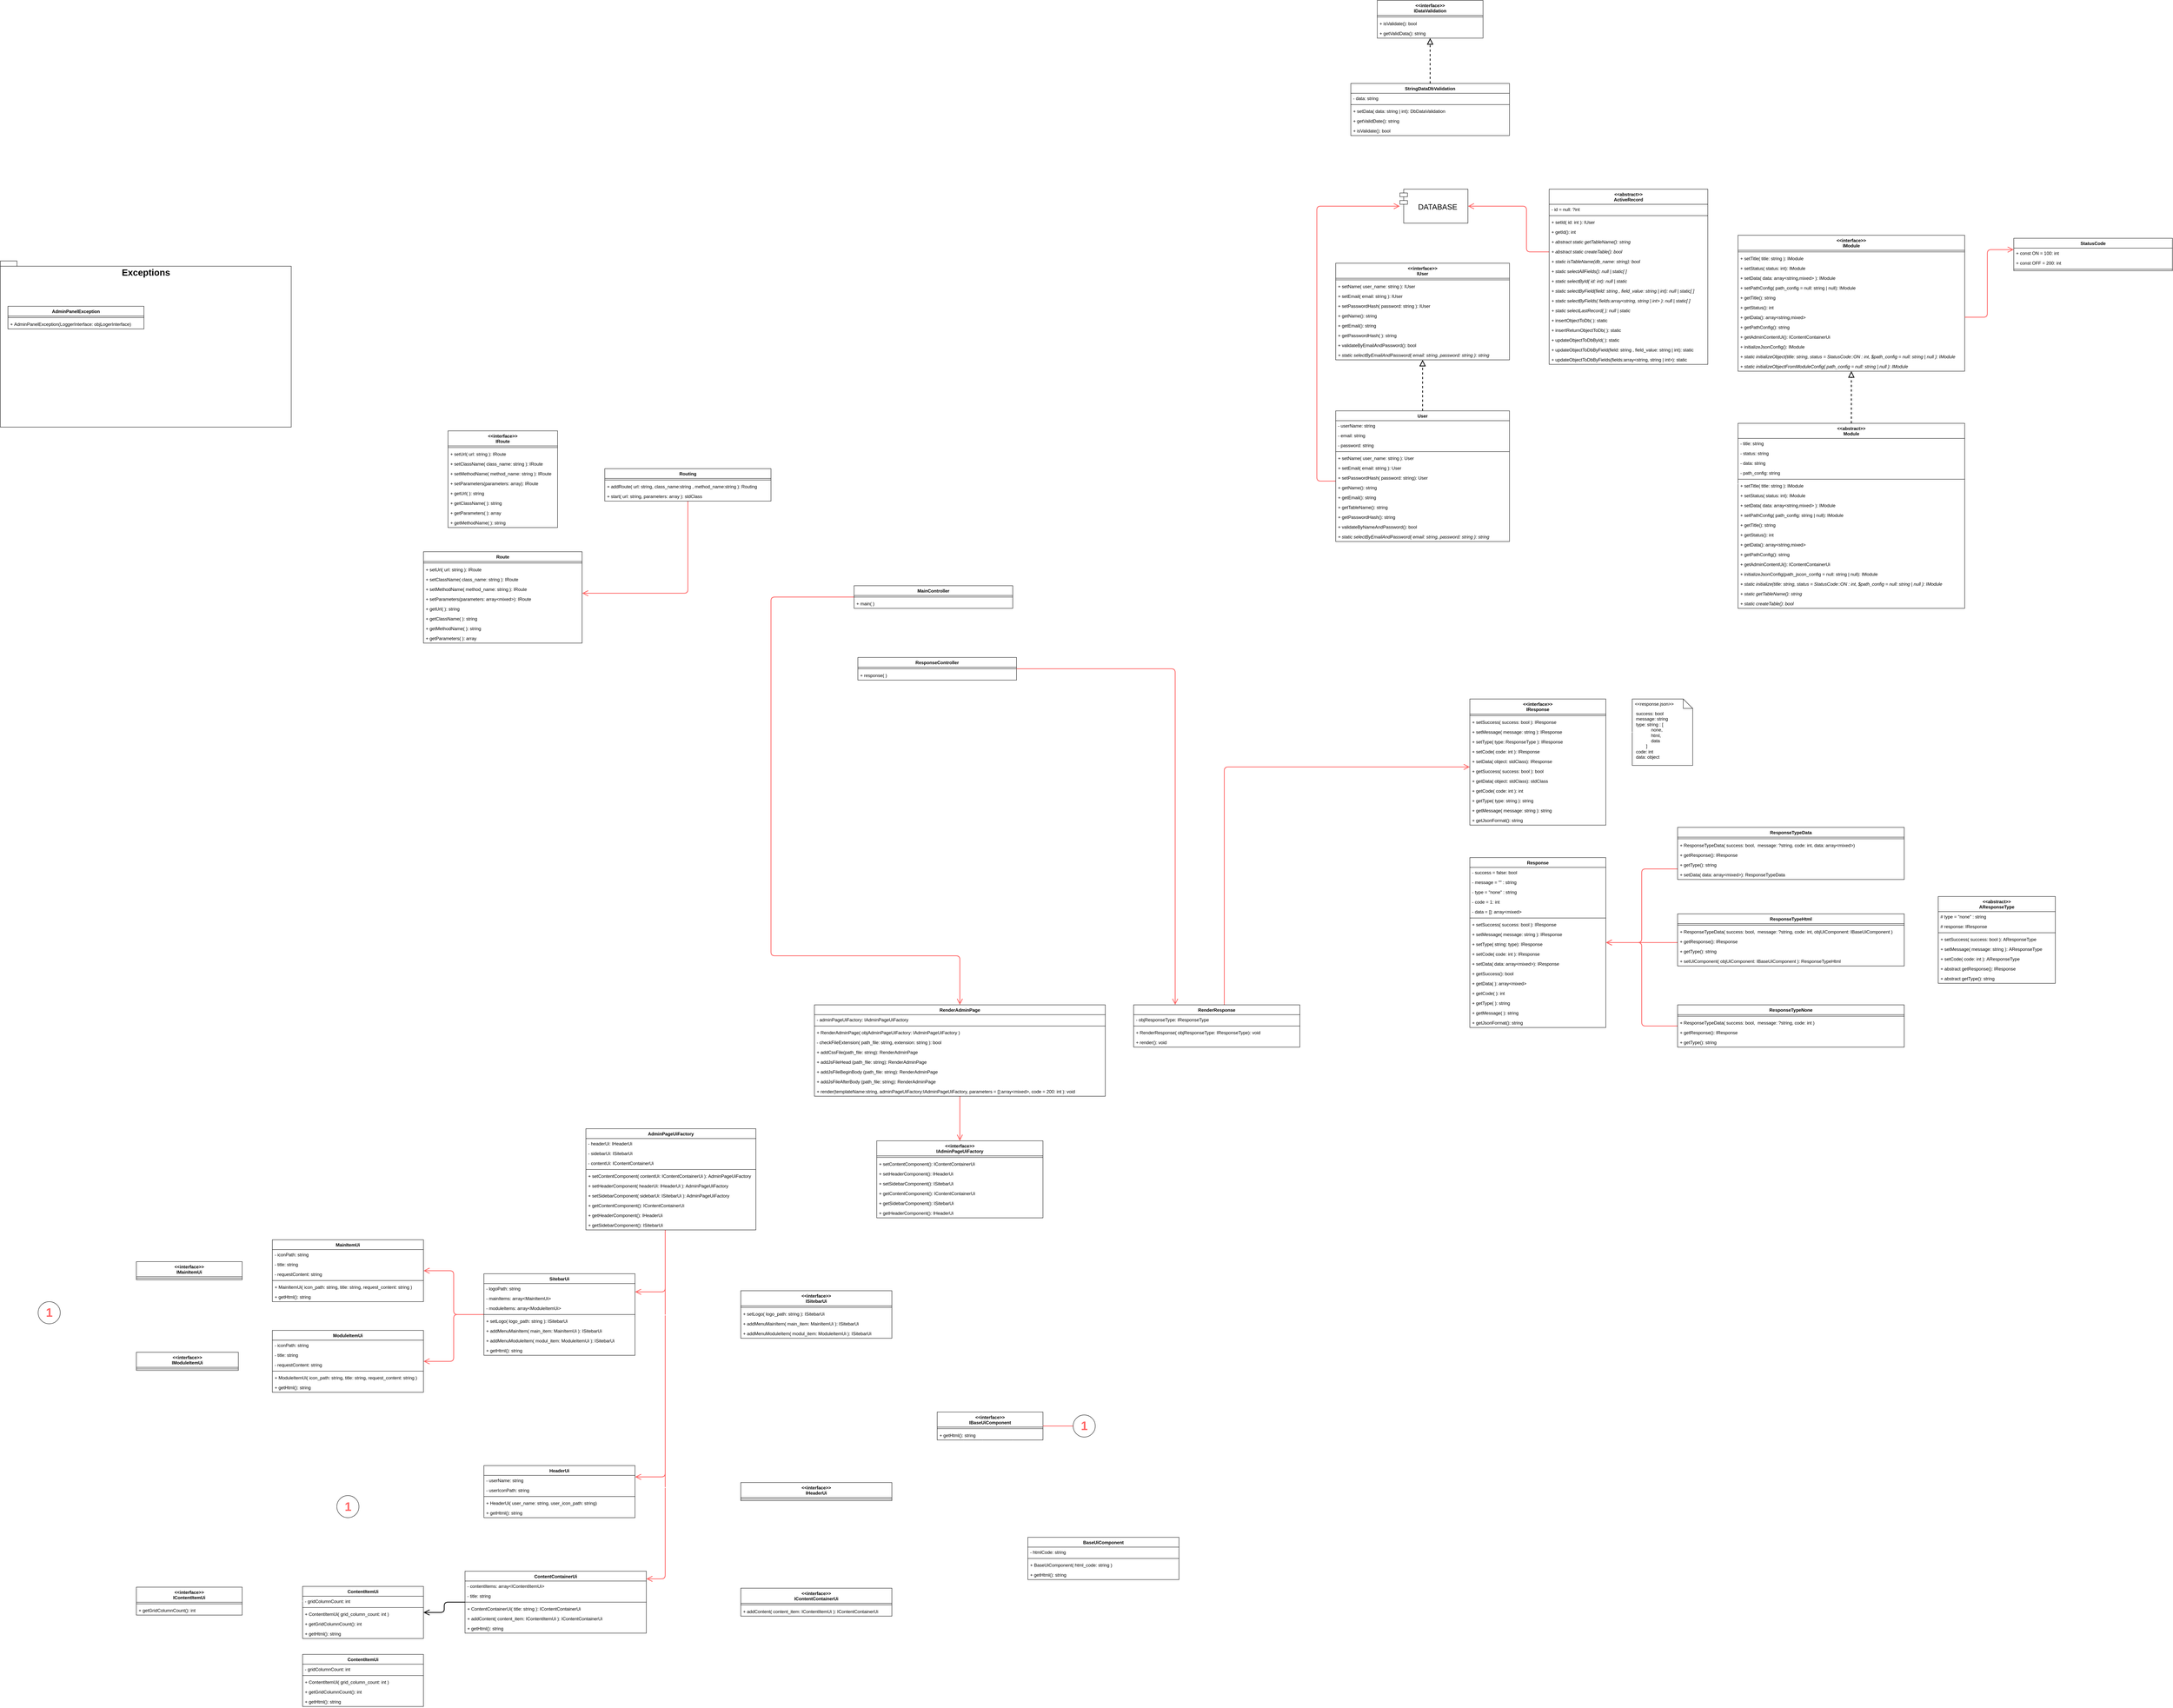 <mxfile>
    <diagram id="gpABhHPcg4QVMedRf2A4" name="Page-1">
        <mxGraphModel dx="2721" dy="3958" grid="1" gridSize="10" guides="1" tooltips="1" connect="1" arrows="1" fold="1" page="1" pageScale="1" pageWidth="850" pageHeight="1100" math="0" shadow="0">
            <root>
                <mxCell id="0"/>
                <mxCell id="1" parent="0"/>
                <mxCell id="321" value="Exceptions" style="shape=folder;fontStyle=1;spacingTop=10;tabWidth=40;tabHeight=14;tabPosition=left;html=1;verticalAlign=top;horizontal=1;fontSize=24;" parent="1" vertex="1">
                    <mxGeometry x="-1600" y="-2090" width="770" height="440" as="geometry"/>
                </mxCell>
                <mxCell id="84" style="edgeStyle=orthogonalEdgeStyle;html=1;endArrow=open;endFill=0;strokeWidth=2;endSize=12;strokeColor=#FF6666;" parent="1" source="20" target="29" edge="1">
                    <mxGeometry relative="1" as="geometry"/>
                </mxCell>
                <mxCell id="20" value="RenderAdminPage" style="swimlane;fontStyle=1;align=center;verticalAlign=top;childLayout=stackLayout;horizontal=1;startSize=26;horizontalStack=0;resizeParent=1;resizeParentMax=0;resizeLast=0;collapsible=1;marginBottom=0;swimlaneFillColor=default;" parent="1" vertex="1">
                    <mxGeometry x="555" y="-120" width="770" height="242" as="geometry"/>
                </mxCell>
                <mxCell id="83" value="- adminPageUiFactory: IAdminPageUiFactory " style="text;strokeColor=none;fillColor=none;align=left;verticalAlign=top;spacingLeft=4;spacingRight=4;overflow=hidden;rotatable=0;points=[[0,0.5],[1,0.5]];portConstraint=eastwest;" parent="20" vertex="1">
                    <mxGeometry y="26" width="770" height="26" as="geometry"/>
                </mxCell>
                <mxCell id="22" value="" style="line;strokeWidth=1;fillColor=none;align=left;verticalAlign=middle;spacingTop=-1;spacingLeft=3;spacingRight=3;rotatable=0;labelPosition=right;points=[];portConstraint=eastwest;strokeColor=inherit;" parent="20" vertex="1">
                    <mxGeometry y="52" width="770" height="8" as="geometry"/>
                </mxCell>
                <mxCell id="35" value="+ RenderAdminPage( objAdminPageUiFactory: IAdminPageUiFactory )" style="text;strokeColor=none;fillColor=none;align=left;verticalAlign=top;spacingLeft=4;spacingRight=4;overflow=hidden;rotatable=0;points=[[0,0.5],[1,0.5]];portConstraint=eastwest;fontStyle=0" parent="20" vertex="1">
                    <mxGeometry y="60" width="770" height="26" as="geometry"/>
                </mxCell>
                <mxCell id="850" value="- checkFileExtension( path_file: string, extension: string ): bool" style="text;strokeColor=none;fillColor=none;align=left;verticalAlign=top;spacingLeft=4;spacingRight=4;overflow=hidden;rotatable=0;points=[[0,0.5],[1,0.5]];portConstraint=eastwest;" parent="20" vertex="1">
                    <mxGeometry y="86" width="770" height="26" as="geometry"/>
                </mxCell>
                <mxCell id="144" value="+ addCssFile(path_file: string): RenderAdminPage" style="text;strokeColor=none;fillColor=none;align=left;verticalAlign=top;spacingLeft=4;spacingRight=4;overflow=hidden;rotatable=0;points=[[0,0.5],[1,0.5]];portConstraint=eastwest;" parent="20" vertex="1">
                    <mxGeometry y="112" width="770" height="26" as="geometry"/>
                </mxCell>
                <mxCell id="149" value="+ addJsFileHead (path_file: string): RenderAdminPage" style="text;strokeColor=none;fillColor=none;align=left;verticalAlign=top;spacingLeft=4;spacingRight=4;overflow=hidden;rotatable=0;points=[[0,0.5],[1,0.5]];portConstraint=eastwest;" parent="20" vertex="1">
                    <mxGeometry y="138" width="770" height="26" as="geometry"/>
                </mxCell>
                <mxCell id="146" value="+ addJsFileBeginBody (path_file: string): RenderAdminPage" style="text;strokeColor=none;fillColor=none;align=left;verticalAlign=top;spacingLeft=4;spacingRight=4;overflow=hidden;rotatable=0;points=[[0,0.5],[1,0.5]];portConstraint=eastwest;" parent="20" vertex="1">
                    <mxGeometry y="164" width="770" height="26" as="geometry"/>
                </mxCell>
                <mxCell id="145" value="+ addJsFileAfterBody (path_file: string): RenderAdminPage" style="text;strokeColor=none;fillColor=none;align=left;verticalAlign=top;spacingLeft=4;spacingRight=4;overflow=hidden;rotatable=0;points=[[0,0.5],[1,0.5]];portConstraint=eastwest;" parent="20" vertex="1">
                    <mxGeometry y="190" width="770" height="26" as="geometry"/>
                </mxCell>
                <mxCell id="75" value="+ render(templateName:string, adminPageUiFactory:IAdminPageUiFactory, parameters = []:array&lt;mixed&gt;, code = 200: int ): void" style="text;strokeColor=none;fillColor=none;align=left;verticalAlign=top;spacingLeft=4;spacingRight=4;overflow=hidden;rotatable=0;points=[[0,0.5],[1,0.5]];portConstraint=eastwest;fontStyle=0" parent="20" vertex="1">
                    <mxGeometry y="216" width="770" height="26" as="geometry"/>
                </mxCell>
                <mxCell id="29" value="&lt;&lt;interface&gt;&gt;&#10;IAdminPageUiFactory" style="swimlane;fontStyle=1;align=center;verticalAlign=top;childLayout=stackLayout;horizontal=1;startSize=40;horizontalStack=0;resizeParent=1;resizeParentMax=0;resizeLast=0;collapsible=1;marginBottom=0;swimlaneFillColor=default;" parent="1" vertex="1">
                    <mxGeometry x="720" y="240" width="440" height="204" as="geometry"/>
                </mxCell>
                <mxCell id="31" value="" style="line;strokeWidth=1;fillColor=none;align=left;verticalAlign=middle;spacingTop=-1;spacingLeft=3;spacingRight=3;rotatable=0;labelPosition=right;points=[];portConstraint=eastwest;strokeColor=inherit;" parent="29" vertex="1">
                    <mxGeometry y="40" width="440" height="8" as="geometry"/>
                </mxCell>
                <mxCell id="45" value="+ setContentComponent(): IContentContainerUi" style="text;strokeColor=none;fillColor=none;align=left;verticalAlign=top;spacingLeft=4;spacingRight=4;overflow=hidden;rotatable=0;points=[[0,0.5],[1,0.5]];portConstraint=eastwest;" parent="29" vertex="1">
                    <mxGeometry y="48" width="440" height="26" as="geometry"/>
                </mxCell>
                <mxCell id="44" value="+ setHeaderComponent(): IHeaderUi" style="text;strokeColor=none;fillColor=none;align=left;verticalAlign=top;spacingLeft=4;spacingRight=4;overflow=hidden;rotatable=0;points=[[0,0.5],[1,0.5]];portConstraint=eastwest;" parent="29" vertex="1">
                    <mxGeometry y="74" width="440" height="26" as="geometry"/>
                </mxCell>
                <mxCell id="43" value="+ setSidebarComponent(): ISitebarUi" style="text;strokeColor=none;fillColor=none;align=left;verticalAlign=top;spacingLeft=4;spacingRight=4;overflow=hidden;rotatable=0;points=[[0,0.5],[1,0.5]];portConstraint=eastwest;" parent="29" vertex="1">
                    <mxGeometry y="100" width="440" height="26" as="geometry"/>
                </mxCell>
                <mxCell id="315" value="+ getContentComponent(): IContentContainerUi" style="text;strokeColor=none;fillColor=none;align=left;verticalAlign=top;spacingLeft=4;spacingRight=4;overflow=hidden;rotatable=0;points=[[0,0.5],[1,0.5]];portConstraint=eastwest;" parent="29" vertex="1">
                    <mxGeometry y="126" width="440" height="26" as="geometry"/>
                </mxCell>
                <mxCell id="317" value="+ getSidebarComponent(): ISitebarUi" style="text;strokeColor=none;fillColor=none;align=left;verticalAlign=top;spacingLeft=4;spacingRight=4;overflow=hidden;rotatable=0;points=[[0,0.5],[1,0.5]];portConstraint=eastwest;" parent="29" vertex="1">
                    <mxGeometry y="152" width="440" height="26" as="geometry"/>
                </mxCell>
                <mxCell id="316" value="+ getHeaderComponent(): IHeaderUi" style="text;strokeColor=none;fillColor=none;align=left;verticalAlign=top;spacingLeft=4;spacingRight=4;overflow=hidden;rotatable=0;points=[[0,0.5],[1,0.5]];portConstraint=eastwest;" parent="29" vertex="1">
                    <mxGeometry y="178" width="440" height="26" as="geometry"/>
                </mxCell>
                <mxCell id="87" style="edgeStyle=orthogonalEdgeStyle;html=1;strokeColor=#FFFFFF;strokeWidth=2;endArrow=block;endFill=0;endSize=12;dashed=1;" parent="1" source="36" target="29" edge="1">
                    <mxGeometry relative="1" as="geometry"/>
                </mxCell>
                <mxCell id="286" style="edgeStyle=orthogonalEdgeStyle;sketch=0;jumpStyle=arc;jumpSize=20;html=1;strokeColor=#FF6666;strokeWidth=2;fontSize=32;endArrow=open;endFill=0;endSize=12;elbow=vertical;" parent="1" source="36" target="170" edge="1">
                    <mxGeometry relative="1" as="geometry">
                        <Array as="points">
                            <mxPoint x="160" y="640"/>
                        </Array>
                    </mxGeometry>
                </mxCell>
                <mxCell id="289" style="edgeStyle=orthogonalEdgeStyle;sketch=0;jumpStyle=arc;jumpSize=20;html=1;strokeColor=#FF6666;strokeWidth=2;fontSize=32;endArrow=open;endFill=0;endSize=12;elbow=vertical;" parent="1" source="36" target="163" edge="1">
                    <mxGeometry relative="1" as="geometry">
                        <Array as="points">
                            <mxPoint x="160" y="1400"/>
                        </Array>
                    </mxGeometry>
                </mxCell>
                <mxCell id="290" style="edgeStyle=orthogonalEdgeStyle;sketch=0;jumpStyle=arc;jumpSize=20;html=1;strokeColor=#FF6666;strokeWidth=2;fontSize=32;endArrow=open;endFill=0;endSize=12;elbow=vertical;" parent="1" source="36" target="156" edge="1">
                    <mxGeometry relative="1" as="geometry">
                        <Array as="points">
                            <mxPoint x="160" y="1130"/>
                        </Array>
                    </mxGeometry>
                </mxCell>
                <mxCell id="36" value="AdminPageUiFactory" style="swimlane;fontStyle=1;align=center;verticalAlign=top;childLayout=stackLayout;horizontal=1;startSize=26;horizontalStack=0;resizeParent=1;resizeParentMax=0;resizeLast=0;collapsible=1;marginBottom=0;gradientColor=none;swimlaneFillColor=default;" parent="1" vertex="1">
                    <mxGeometry x="-50" y="208" width="450" height="268" as="geometry">
                        <mxRectangle x="-200" y="221" width="120" height="30" as="alternateBounds"/>
                    </mxGeometry>
                </mxCell>
                <mxCell id="761" value="- headerUi: IHeaderUi" style="text;strokeColor=none;fillColor=none;align=left;verticalAlign=top;spacingLeft=4;spacingRight=4;overflow=hidden;rotatable=0;points=[[0,0.5],[1,0.5]];portConstraint=eastwest;" parent="36" vertex="1">
                    <mxGeometry y="26" width="450" height="26" as="geometry"/>
                </mxCell>
                <mxCell id="762" value="- sidebarUi: ISitebarUi" style="text;strokeColor=none;fillColor=none;align=left;verticalAlign=top;spacingLeft=4;spacingRight=4;overflow=hidden;rotatable=0;points=[[0,0.5],[1,0.5]];portConstraint=eastwest;" parent="36" vertex="1">
                    <mxGeometry y="52" width="450" height="26" as="geometry"/>
                </mxCell>
                <mxCell id="763" value="- contentUi: IContentContainerUi" style="text;strokeColor=none;fillColor=none;align=left;verticalAlign=top;spacingLeft=4;spacingRight=4;overflow=hidden;rotatable=0;points=[[0,0.5],[1,0.5]];portConstraint=eastwest;" parent="36" vertex="1">
                    <mxGeometry y="78" width="450" height="26" as="geometry"/>
                </mxCell>
                <mxCell id="39" value="" style="line;strokeWidth=1;fillColor=none;align=left;verticalAlign=middle;spacingTop=-1;spacingLeft=3;spacingRight=3;rotatable=0;labelPosition=right;points=[];portConstraint=eastwest;strokeColor=inherit;" parent="36" vertex="1">
                    <mxGeometry y="104" width="450" height="8" as="geometry"/>
                </mxCell>
                <mxCell id="319" value="+ setContentComponent( contentUi: IContentContainerUi ): AdminPageUiFactory" style="text;strokeColor=none;fillColor=none;align=left;verticalAlign=top;spacingLeft=4;spacingRight=4;overflow=hidden;rotatable=0;points=[[0,0.5],[1,0.5]];portConstraint=eastwest;" parent="36" vertex="1">
                    <mxGeometry y="112" width="450" height="26" as="geometry"/>
                </mxCell>
                <mxCell id="320" value="+ setHeaderComponent( headerUi: IHeaderUi ): AdminPageUiFactory" style="text;strokeColor=none;fillColor=none;align=left;verticalAlign=top;spacingLeft=4;spacingRight=4;overflow=hidden;rotatable=0;points=[[0,0.5],[1,0.5]];portConstraint=eastwest;" parent="36" vertex="1">
                    <mxGeometry y="138" width="450" height="26" as="geometry"/>
                </mxCell>
                <mxCell id="318" value="+ setSidebarComponent( sidebarUi: ISitebarUi ): AdminPageUiFactory" style="text;strokeColor=none;fillColor=none;align=left;verticalAlign=top;spacingLeft=4;spacingRight=4;overflow=hidden;rotatable=0;points=[[0,0.5],[1,0.5]];portConstraint=eastwest;" parent="36" vertex="1">
                    <mxGeometry y="164" width="450" height="26" as="geometry"/>
                </mxCell>
                <mxCell id="305" value="+ getContentComponent(): IContentContainerUi" style="text;strokeColor=none;fillColor=none;align=left;verticalAlign=top;spacingLeft=4;spacingRight=4;overflow=hidden;rotatable=0;points=[[0,0.5],[1,0.5]];portConstraint=eastwest;" parent="36" vertex="1">
                    <mxGeometry y="190" width="450" height="26" as="geometry"/>
                </mxCell>
                <mxCell id="304" value="+ getHeaderComponent(): IHeaderUi" style="text;strokeColor=none;fillColor=none;align=left;verticalAlign=top;spacingLeft=4;spacingRight=4;overflow=hidden;rotatable=0;points=[[0,0.5],[1,0.5]];portConstraint=eastwest;" parent="36" vertex="1">
                    <mxGeometry y="216" width="450" height="26" as="geometry"/>
                </mxCell>
                <mxCell id="303" value="+ getSidebarComponent(): ISitebarUi" style="text;strokeColor=none;fillColor=none;align=left;verticalAlign=top;spacingLeft=4;spacingRight=4;overflow=hidden;rotatable=0;points=[[0,0.5],[1,0.5]];portConstraint=eastwest;" parent="36" vertex="1">
                    <mxGeometry y="242" width="450" height="26" as="geometry"/>
                </mxCell>
                <mxCell id="53" value="&lt;&lt;interface&gt;&gt;&#10;IBaseUiComponent" style="swimlane;fontStyle=1;align=center;verticalAlign=top;childLayout=stackLayout;horizontal=1;startSize=40;horizontalStack=0;resizeParent=1;resizeParentMax=0;resizeLast=0;collapsible=1;marginBottom=0;swimlaneFillColor=default;" parent="1" vertex="1">
                    <mxGeometry x="880" y="958.25" width="280" height="74" as="geometry"/>
                </mxCell>
                <mxCell id="54" value="" style="line;strokeWidth=1;fillColor=none;align=left;verticalAlign=middle;spacingTop=-1;spacingLeft=3;spacingRight=3;rotatable=0;labelPosition=right;points=[];portConstraint=eastwest;strokeColor=inherit;" parent="53" vertex="1">
                    <mxGeometry y="40" width="280" height="8" as="geometry"/>
                </mxCell>
                <mxCell id="60" value="+ getHtml(): string" style="text;strokeColor=none;fillColor=none;align=left;verticalAlign=top;spacingLeft=4;spacingRight=4;overflow=hidden;rotatable=0;points=[[0,0.5],[1,0.5]];portConstraint=eastwest;" parent="53" vertex="1">
                    <mxGeometry y="48" width="280" height="26" as="geometry"/>
                </mxCell>
                <mxCell id="62" value="AdminPanelException" style="swimlane;fontStyle=1;align=center;verticalAlign=top;childLayout=stackLayout;horizontal=1;startSize=26;horizontalStack=0;resizeParent=1;resizeParentMax=0;resizeLast=0;collapsible=1;marginBottom=0;swimlaneFillColor=default;" parent="1" vertex="1">
                    <mxGeometry x="-1580" y="-1970" width="360" height="60" as="geometry"/>
                </mxCell>
                <mxCell id="65" value="" style="line;strokeWidth=1;fillColor=none;align=left;verticalAlign=middle;spacingTop=-1;spacingLeft=3;spacingRight=3;rotatable=0;labelPosition=right;points=[];portConstraint=eastwest;strokeColor=inherit;swimlaneFillColor=default;" parent="62" vertex="1">
                    <mxGeometry y="26" width="360" height="8" as="geometry"/>
                </mxCell>
                <mxCell id="74" value="+ AdminPanelException(LoggerInterface: objLogerInterface)" style="text;strokeColor=none;fillColor=none;align=left;verticalAlign=top;spacingLeft=4;spacingRight=4;overflow=hidden;rotatable=0;points=[[0,0.5],[1,0.5]];portConstraint=eastwest;swimlaneFillColor=default;" parent="62" vertex="1">
                    <mxGeometry y="34" width="360" height="26" as="geometry"/>
                </mxCell>
                <mxCell id="313" style="edgeStyle=orthogonalEdgeStyle;sketch=0;jumpStyle=arc;jumpSize=20;html=1;dashed=1;strokeColor=#FFFFFF;strokeWidth=2;fontSize=32;endArrow=block;endFill=0;endSize=12;elbow=vertical;" parent="1" source="92" target="293" edge="1">
                    <mxGeometry relative="1" as="geometry"/>
                </mxCell>
                <mxCell id="92" value="MainItemUi" style="swimlane;fontStyle=1;align=center;verticalAlign=top;childLayout=stackLayout;horizontal=1;startSize=26;horizontalStack=0;resizeParent=1;resizeParentMax=0;resizeLast=0;collapsible=1;marginBottom=0;swimlaneFillColor=default;" parent="1" vertex="1">
                    <mxGeometry x="-880" y="502" width="400" height="164" as="geometry"/>
                </mxCell>
                <mxCell id="93" value="- iconPath: string  " style="text;strokeColor=none;fillColor=none;align=left;verticalAlign=top;spacingLeft=4;spacingRight=4;overflow=hidden;rotatable=0;points=[[0,0.5],[1,0.5]];portConstraint=eastwest;" parent="92" vertex="1">
                    <mxGeometry y="26" width="400" height="26" as="geometry"/>
                </mxCell>
                <mxCell id="99" value="- title: string  " style="text;strokeColor=none;fillColor=none;align=left;verticalAlign=top;spacingLeft=4;spacingRight=4;overflow=hidden;rotatable=0;points=[[0,0.5],[1,0.5]];portConstraint=eastwest;" parent="92" vertex="1">
                    <mxGeometry y="52" width="400" height="26" as="geometry"/>
                </mxCell>
                <mxCell id="100" value="- requestContent: string  " style="text;strokeColor=none;fillColor=none;align=left;verticalAlign=top;spacingLeft=4;spacingRight=4;overflow=hidden;rotatable=0;points=[[0,0.5],[1,0.5]];portConstraint=eastwest;" parent="92" vertex="1">
                    <mxGeometry y="78" width="400" height="26" as="geometry"/>
                </mxCell>
                <mxCell id="94" value="" style="line;strokeWidth=1;fillColor=none;align=left;verticalAlign=middle;spacingTop=-1;spacingLeft=3;spacingRight=3;rotatable=0;labelPosition=right;points=[];portConstraint=eastwest;strokeColor=inherit;" parent="92" vertex="1">
                    <mxGeometry y="104" width="400" height="8" as="geometry"/>
                </mxCell>
                <mxCell id="95" value="+ MainItemUi( icon_path: string, title: string, request_content: string )" style="text;strokeColor=none;fillColor=none;align=left;verticalAlign=top;spacingLeft=4;spacingRight=4;overflow=hidden;rotatable=0;points=[[0,0.5],[1,0.5]];portConstraint=eastwest;fontStyle=0" parent="92" vertex="1">
                    <mxGeometry y="112" width="400" height="26" as="geometry"/>
                </mxCell>
                <mxCell id="98" value="+ getHtml(): string" style="text;strokeColor=none;fillColor=none;align=left;verticalAlign=top;spacingLeft=4;spacingRight=4;overflow=hidden;rotatable=0;points=[[0,0.5],[1,0.5]];portConstraint=eastwest;" parent="92" vertex="1">
                    <mxGeometry y="138" width="400" height="26" as="geometry"/>
                </mxCell>
                <mxCell id="298" style="edgeStyle=orthogonalEdgeStyle;sketch=0;jumpStyle=arc;jumpSize=20;html=1;strokeColor=#FFFFFF;strokeWidth=2;fontSize=32;endArrow=open;endFill=0;endSize=12;elbow=vertical;dashed=1;" parent="1" source="101" target="291" edge="1">
                    <mxGeometry relative="1" as="geometry"/>
                </mxCell>
                <mxCell id="101" value="ModuleItemUi" style="swimlane;fontStyle=1;align=center;verticalAlign=top;childLayout=stackLayout;horizontal=1;startSize=26;horizontalStack=0;resizeParent=1;resizeParentMax=0;resizeLast=0;collapsible=1;marginBottom=0;swimlaneFillColor=default;" parent="1" vertex="1">
                    <mxGeometry x="-880" y="742" width="400" height="164" as="geometry"/>
                </mxCell>
                <mxCell id="115" value="- iconPath: string  " style="text;strokeColor=none;fillColor=none;align=left;verticalAlign=top;spacingLeft=4;spacingRight=4;overflow=hidden;rotatable=0;points=[[0,0.5],[1,0.5]];portConstraint=eastwest;" parent="101" vertex="1">
                    <mxGeometry y="26" width="400" height="26" as="geometry"/>
                </mxCell>
                <mxCell id="102" value="- title: string  " style="text;strokeColor=none;fillColor=none;align=left;verticalAlign=top;spacingLeft=4;spacingRight=4;overflow=hidden;rotatable=0;points=[[0,0.5],[1,0.5]];portConstraint=eastwest;" parent="101" vertex="1">
                    <mxGeometry y="52" width="400" height="26" as="geometry"/>
                </mxCell>
                <mxCell id="104" value="- requestContent: string  " style="text;strokeColor=none;fillColor=none;align=left;verticalAlign=top;spacingLeft=4;spacingRight=4;overflow=hidden;rotatable=0;points=[[0,0.5],[1,0.5]];portConstraint=eastwest;" parent="101" vertex="1">
                    <mxGeometry y="78" width="400" height="26" as="geometry"/>
                </mxCell>
                <mxCell id="105" value="" style="line;strokeWidth=1;fillColor=none;align=left;verticalAlign=middle;spacingTop=-1;spacingLeft=3;spacingRight=3;rotatable=0;labelPosition=right;points=[];portConstraint=eastwest;strokeColor=inherit;" parent="101" vertex="1">
                    <mxGeometry y="104" width="400" height="8" as="geometry"/>
                </mxCell>
                <mxCell id="106" value="+ ModuleItemUi( icon_path: string, title: string, request_content: string )" style="text;strokeColor=none;fillColor=none;align=left;verticalAlign=top;spacingLeft=4;spacingRight=4;overflow=hidden;rotatable=0;points=[[0,0.5],[1,0.5]];portConstraint=eastwest;fontStyle=0" parent="101" vertex="1">
                    <mxGeometry y="112" width="400" height="26" as="geometry"/>
                </mxCell>
                <mxCell id="107" value="+ getHtml(): string" style="text;strokeColor=none;fillColor=none;align=left;verticalAlign=top;spacingLeft=4;spacingRight=4;overflow=hidden;rotatable=0;points=[[0,0.5],[1,0.5]];portConstraint=eastwest;" parent="101" vertex="1">
                    <mxGeometry y="138" width="400" height="26" as="geometry"/>
                </mxCell>
                <mxCell id="327" style="edgeStyle=orthogonalEdgeStyle;html=1;strokeColor=#FFFFFF;strokeWidth=2;fontSize=24;endArrow=block;endFill=0;endSize=12;dashed=1;" parent="1" source="108" target="53" edge="1">
                    <mxGeometry relative="1" as="geometry">
                        <Array as="points">
                            <mxPoint x="1320" y="1161"/>
                            <mxPoint x="1080" y="1161"/>
                        </Array>
                    </mxGeometry>
                </mxCell>
                <mxCell id="108" value="BaseUiComponent" style="swimlane;fontStyle=1;align=center;verticalAlign=top;childLayout=stackLayout;horizontal=1;startSize=26;horizontalStack=0;resizeParent=1;resizeParentMax=0;resizeLast=0;collapsible=1;marginBottom=0;swimlaneFillColor=default;" parent="1" vertex="1">
                    <mxGeometry x="1120" y="1290" width="400" height="112" as="geometry"/>
                </mxCell>
                <mxCell id="109" value="- htmlCode: string  " style="text;strokeColor=none;fillColor=none;align=left;verticalAlign=top;spacingLeft=4;spacingRight=4;overflow=hidden;rotatable=0;points=[[0,0.5],[1,0.5]];portConstraint=eastwest;" parent="108" vertex="1">
                    <mxGeometry y="26" width="400" height="26" as="geometry"/>
                </mxCell>
                <mxCell id="112" value="" style="line;strokeWidth=1;fillColor=none;align=left;verticalAlign=middle;spacingTop=-1;spacingLeft=3;spacingRight=3;rotatable=0;labelPosition=right;points=[];portConstraint=eastwest;strokeColor=inherit;" parent="108" vertex="1">
                    <mxGeometry y="52" width="400" height="8" as="geometry"/>
                </mxCell>
                <mxCell id="113" value="+ BaseUiComponent( html_code: string )" style="text;strokeColor=none;fillColor=none;align=left;verticalAlign=top;spacingLeft=4;spacingRight=4;overflow=hidden;rotatable=0;points=[[0,0.5],[1,0.5]];portConstraint=eastwest;fontStyle=0" parent="108" vertex="1">
                    <mxGeometry y="60" width="400" height="26" as="geometry"/>
                </mxCell>
                <mxCell id="114" value="+ getHtml(): string" style="text;strokeColor=none;fillColor=none;align=left;verticalAlign=top;spacingLeft=4;spacingRight=4;overflow=hidden;rotatable=0;points=[[0,0.5],[1,0.5]];portConstraint=eastwest;" parent="108" vertex="1">
                    <mxGeometry y="86" width="400" height="26" as="geometry"/>
                </mxCell>
                <mxCell id="123" value="ResponseController" style="swimlane;fontStyle=1;align=center;verticalAlign=top;childLayout=stackLayout;horizontal=1;startSize=26;horizontalStack=0;resizeParent=1;resizeParentMax=0;resizeLast=0;collapsible=1;marginBottom=0;swimlaneFillColor=default;" parent="1" vertex="1">
                    <mxGeometry x="670" y="-1040" width="420" height="60" as="geometry"/>
                </mxCell>
                <mxCell id="125" value="" style="line;strokeWidth=1;fillColor=none;align=left;verticalAlign=middle;spacingTop=-1;spacingLeft=3;spacingRight=3;rotatable=0;labelPosition=right;points=[];portConstraint=eastwest;strokeColor=inherit;" parent="123" vertex="1">
                    <mxGeometry y="26" width="420" height="8" as="geometry"/>
                </mxCell>
                <mxCell id="126" value="+ response( )" style="text;strokeColor=none;fillColor=none;align=left;verticalAlign=top;spacingLeft=4;spacingRight=4;overflow=hidden;rotatable=0;points=[[0,0.5],[1,0.5]];portConstraint=eastwest;fontStyle=0" parent="123" vertex="1">
                    <mxGeometry y="34" width="420" height="26" as="geometry"/>
                </mxCell>
                <mxCell id="708" style="edgeStyle=orthogonalEdgeStyle;html=1;strokeColor=#FF6666;strokeWidth=2;endArrow=open;endFill=0;endSize=12;entryX=0.5;entryY=0;entryDx=0;entryDy=0;" parent="1" source="150" target="20" edge="1">
                    <mxGeometry relative="1" as="geometry">
                        <mxPoint x="340" y="-450" as="targetPoint"/>
                        <Array as="points">
                            <mxPoint x="440" y="-1200"/>
                            <mxPoint x="440" y="-250"/>
                            <mxPoint x="940" y="-250"/>
                        </Array>
                    </mxGeometry>
                </mxCell>
                <mxCell id="150" value="MainController" style="swimlane;fontStyle=1;align=center;verticalAlign=top;childLayout=stackLayout;horizontal=1;startSize=26;horizontalStack=0;resizeParent=1;resizeParentMax=0;resizeLast=0;collapsible=1;marginBottom=0;swimlaneFillColor=default;" parent="1" vertex="1">
                    <mxGeometry x="660" y="-1230" width="420" height="60" as="geometry">
                        <mxRectangle x="160" y="-1040" width="130" height="30" as="alternateBounds"/>
                    </mxGeometry>
                </mxCell>
                <mxCell id="152" value="" style="line;strokeWidth=1;fillColor=none;align=left;verticalAlign=middle;spacingTop=-1;spacingLeft=3;spacingRight=3;rotatable=0;labelPosition=right;points=[];portConstraint=eastwest;strokeColor=inherit;" parent="150" vertex="1">
                    <mxGeometry y="26" width="420" height="8" as="geometry"/>
                </mxCell>
                <mxCell id="153" value="+ main( )" style="text;strokeColor=none;fillColor=none;align=left;verticalAlign=top;spacingLeft=4;spacingRight=4;overflow=hidden;rotatable=0;points=[[0,0.5],[1,0.5]];portConstraint=eastwest;fontStyle=0" parent="150" vertex="1">
                    <mxGeometry y="34" width="420" height="26" as="geometry"/>
                </mxCell>
                <mxCell id="267" style="edgeStyle=elbowEdgeStyle;sketch=0;jumpStyle=arc;jumpSize=20;html=1;dashed=1;strokeColor=#FFFFFF;strokeWidth=2;endArrow=block;endFill=0;endSize=12;" parent="1" source="156" target="246" edge="1">
                    <mxGeometry relative="1" as="geometry"/>
                </mxCell>
                <mxCell id="278" style="edgeStyle=orthogonalEdgeStyle;sketch=0;jumpStyle=arc;jumpSize=20;html=1;dashed=1;strokeColor=#FFFFFF;strokeWidth=2;endArrow=block;endFill=0;endSize=12;" parent="1" source="156" target="277" edge="1">
                    <mxGeometry relative="1" as="geometry">
                        <Array as="points">
                            <mxPoint x="-480" y="1168.75"/>
                            <mxPoint x="-480" y="1208.75"/>
                        </Array>
                    </mxGeometry>
                </mxCell>
                <mxCell id="156" value="HeaderUi" style="swimlane;fontStyle=1;align=center;verticalAlign=top;childLayout=stackLayout;horizontal=1;startSize=26;horizontalStack=0;resizeParent=1;resizeParentMax=0;resizeLast=0;collapsible=1;marginBottom=0;swimlaneFillColor=default;" parent="1" vertex="1">
                    <mxGeometry x="-320" y="1100" width="400" height="138" as="geometry"/>
                </mxCell>
                <mxCell id="157" value="- userName: string  " style="text;strokeColor=none;fillColor=none;align=left;verticalAlign=top;spacingLeft=4;spacingRight=4;overflow=hidden;rotatable=0;points=[[0,0.5],[1,0.5]];portConstraint=eastwest;" parent="156" vertex="1">
                    <mxGeometry y="26" width="400" height="26" as="geometry"/>
                </mxCell>
                <mxCell id="158" value="- userIconPath: string  " style="text;strokeColor=none;fillColor=none;align=left;verticalAlign=top;spacingLeft=4;spacingRight=4;overflow=hidden;rotatable=0;points=[[0,0.5],[1,0.5]];portConstraint=eastwest;" parent="156" vertex="1">
                    <mxGeometry y="52" width="400" height="26" as="geometry"/>
                </mxCell>
                <mxCell id="160" value="" style="line;strokeWidth=1;fillColor=none;align=left;verticalAlign=middle;spacingTop=-1;spacingLeft=3;spacingRight=3;rotatable=0;labelPosition=right;points=[];portConstraint=eastwest;strokeColor=inherit;" parent="156" vertex="1">
                    <mxGeometry y="78" width="400" height="8" as="geometry"/>
                </mxCell>
                <mxCell id="161" value="+ HeaderUi( user_name: string, user_icon_path: string)" style="text;strokeColor=none;fillColor=none;align=left;verticalAlign=top;spacingLeft=4;spacingRight=4;overflow=hidden;rotatable=0;points=[[0,0.5],[1,0.5]];portConstraint=eastwest;fontStyle=0" parent="156" vertex="1">
                    <mxGeometry y="86" width="400" height="26" as="geometry"/>
                </mxCell>
                <mxCell id="162" value="+ getHtml(): string" style="text;strokeColor=none;fillColor=none;align=left;verticalAlign=top;spacingLeft=4;spacingRight=4;overflow=hidden;rotatable=0;points=[[0,0.5],[1,0.5]];portConstraint=eastwest;" parent="156" vertex="1">
                    <mxGeometry y="112" width="400" height="26" as="geometry"/>
                </mxCell>
                <mxCell id="200" style="edgeStyle=orthogonalEdgeStyle;html=1;strokeWidth=2;endArrow=open;endFill=0;endSize=12;" parent="1" source="163" target="193" edge="1">
                    <mxGeometry relative="1" as="geometry"/>
                </mxCell>
                <mxCell id="257" style="edgeStyle=elbowEdgeStyle;sketch=0;jumpStyle=arc;jumpSize=20;html=1;dashed=1;strokeColor=#FFFFFF;strokeWidth=2;endArrow=block;endFill=0;endSize=12;" parent="1" source="163" target="254" edge="1">
                    <mxGeometry relative="1" as="geometry">
                        <Array as="points">
                            <mxPoint x="130" y="1461.75"/>
                        </Array>
                    </mxGeometry>
                </mxCell>
                <mxCell id="279" style="edgeStyle=orthogonalEdgeStyle;sketch=0;jumpStyle=arc;jumpSize=20;html=1;dashed=1;strokeColor=#FFFFFF;strokeWidth=2;endArrow=block;endFill=0;endSize=12;elbow=vertical;" parent="1" source="163" target="277" edge="1">
                    <mxGeometry relative="1" as="geometry">
                        <Array as="points">
                            <mxPoint x="-120" y="1340"/>
                            <mxPoint x="-480" y="1340"/>
                            <mxPoint x="-480" y="1209"/>
                        </Array>
                    </mxGeometry>
                </mxCell>
                <mxCell id="163" value="ContentContainerUi" style="swimlane;fontStyle=1;align=center;verticalAlign=top;childLayout=stackLayout;horizontal=1;startSize=26;horizontalStack=0;resizeParent=1;resizeParentMax=0;resizeLast=0;collapsible=1;marginBottom=0;swimlaneFillColor=default;" parent="1" vertex="1">
                    <mxGeometry x="-370" y="1379.75" width="480" height="164" as="geometry"/>
                </mxCell>
                <mxCell id="164" value="- contentItems: array&lt;IContentItemUi&gt;" style="text;strokeColor=none;fillColor=none;align=left;verticalAlign=top;spacingLeft=4;spacingRight=4;overflow=hidden;rotatable=0;points=[[0,0.5],[1,0.5]];portConstraint=eastwest;" parent="163" vertex="1">
                    <mxGeometry y="26" width="480" height="26" as="geometry"/>
                </mxCell>
                <mxCell id="165" value="- title: string  " style="text;strokeColor=none;fillColor=none;align=left;verticalAlign=top;spacingLeft=4;spacingRight=4;overflow=hidden;rotatable=0;points=[[0,0.5],[1,0.5]];portConstraint=eastwest;" parent="163" vertex="1">
                    <mxGeometry y="52" width="480" height="26" as="geometry"/>
                </mxCell>
                <mxCell id="167" value="" style="line;strokeWidth=1;fillColor=none;align=left;verticalAlign=middle;spacingTop=-1;spacingLeft=3;spacingRight=3;rotatable=0;labelPosition=right;points=[];portConstraint=eastwest;strokeColor=inherit;" parent="163" vertex="1">
                    <mxGeometry y="78" width="480" height="8" as="geometry"/>
                </mxCell>
                <mxCell id="760" value="+ ContentContainerUi( title: string ): IContentContainerUi" style="text;strokeColor=none;fillColor=none;align=left;verticalAlign=top;spacingLeft=4;spacingRight=4;overflow=hidden;rotatable=0;points=[[0,0.5],[1,0.5]];portConstraint=eastwest;" parent="163" vertex="1">
                    <mxGeometry y="86" width="480" height="26" as="geometry"/>
                </mxCell>
                <mxCell id="192" value="+ addContent( content_item: IContentItemUi ): IContentContainerUi" style="text;strokeColor=none;fillColor=none;align=left;verticalAlign=top;spacingLeft=4;spacingRight=4;overflow=hidden;rotatable=0;points=[[0,0.5],[1,0.5]];portConstraint=eastwest;" parent="163" vertex="1">
                    <mxGeometry y="112" width="480" height="26" as="geometry"/>
                </mxCell>
                <mxCell id="169" value="+ getHtml(): string" style="text;strokeColor=none;fillColor=none;align=left;verticalAlign=top;spacingLeft=4;spacingRight=4;overflow=hidden;rotatable=0;points=[[0,0.5],[1,0.5]];portConstraint=eastwest;" parent="163" vertex="1">
                    <mxGeometry y="138" width="480" height="26" as="geometry"/>
                </mxCell>
                <mxCell id="191" style="edgeStyle=orthogonalEdgeStyle;html=1;strokeWidth=2;endArrow=open;endFill=0;endSize=12;strokeColor=#FF6666;" parent="1" source="170" target="101" edge="1">
                    <mxGeometry relative="1" as="geometry"/>
                </mxCell>
                <mxCell id="232" style="edgeStyle=elbowEdgeStyle;sketch=0;jumpStyle=arc;jumpSize=20;html=1;strokeColor=#FF6666;strokeWidth=2;endArrow=open;endFill=0;endSize=12;" parent="1" source="170" target="92" edge="1">
                    <mxGeometry relative="1" as="geometry">
                        <mxPoint x="-480" y="584" as="targetPoint"/>
                    </mxGeometry>
                </mxCell>
                <mxCell id="239" style="edgeStyle=elbowEdgeStyle;sketch=0;jumpStyle=arc;jumpSize=20;html=1;dashed=1;strokeColor=#FFFFFF;strokeWidth=2;endArrow=block;endFill=0;endSize=12;" parent="1" source="170" target="234" edge="1">
                    <mxGeometry relative="1" as="geometry">
                        <Array as="points">
                            <mxPoint x="130" y="712"/>
                        </Array>
                    </mxGeometry>
                </mxCell>
                <mxCell id="314" style="edgeStyle=orthogonalEdgeStyle;sketch=0;jumpStyle=arc;jumpSize=20;html=1;dashed=1;strokeColor=#FFFFFF;strokeWidth=2;fontSize=32;endArrow=block;endFill=0;endSize=12;elbow=vertical;entryX=0.5;entryY=0;entryDx=0;entryDy=0;" parent="1" source="170" target="277" edge="1">
                    <mxGeometry relative="1" as="geometry">
                        <mxPoint x="-680" y="1210" as="targetPoint"/>
                        <Array as="points">
                            <mxPoint x="-200" y="990"/>
                            <mxPoint x="-680" y="990"/>
                        </Array>
                    </mxGeometry>
                </mxCell>
                <mxCell id="170" value="SitebarUi" style="swimlane;fontStyle=1;align=center;verticalAlign=top;childLayout=stackLayout;horizontal=1;startSize=26;horizontalStack=0;resizeParent=1;resizeParentMax=0;resizeLast=0;collapsible=1;marginBottom=0;swimlaneFillColor=default;" parent="1" vertex="1">
                    <mxGeometry x="-320" y="592" width="400" height="216" as="geometry"/>
                </mxCell>
                <mxCell id="171" value="- logoPath: string  " style="text;strokeColor=none;fillColor=none;align=left;verticalAlign=top;spacingLeft=4;spacingRight=4;overflow=hidden;rotatable=0;points=[[0,0.5],[1,0.5]];portConstraint=eastwest;" parent="170" vertex="1">
                    <mxGeometry y="26" width="400" height="26" as="geometry"/>
                </mxCell>
                <mxCell id="181" value="- mainItems: array&lt;MainItemUi&gt;" style="text;strokeColor=none;fillColor=none;align=left;verticalAlign=top;spacingLeft=4;spacingRight=4;overflow=hidden;rotatable=0;points=[[0,0.5],[1,0.5]];portConstraint=eastwest;" parent="170" vertex="1">
                    <mxGeometry y="52" width="400" height="26" as="geometry"/>
                </mxCell>
                <mxCell id="182" value="- moduleItems: array&lt;ModuleItemUi&gt;" style="text;strokeColor=none;fillColor=none;align=left;verticalAlign=top;spacingLeft=4;spacingRight=4;overflow=hidden;rotatable=0;points=[[0,0.5],[1,0.5]];portConstraint=eastwest;" parent="170" vertex="1">
                    <mxGeometry y="78" width="400" height="26" as="geometry"/>
                </mxCell>
                <mxCell id="174" value="" style="line;strokeWidth=1;fillColor=none;align=left;verticalAlign=middle;spacingTop=-1;spacingLeft=3;spacingRight=3;rotatable=0;labelPosition=right;points=[];portConstraint=eastwest;strokeColor=inherit;" parent="170" vertex="1">
                    <mxGeometry y="104" width="400" height="8" as="geometry"/>
                </mxCell>
                <mxCell id="183" value="+ setLogo( logo_path: string ): ISitebarUi" style="text;strokeColor=none;fillColor=none;align=left;verticalAlign=top;spacingLeft=4;spacingRight=4;overflow=hidden;rotatable=0;points=[[0,0.5],[1,0.5]];portConstraint=eastwest;" parent="170" vertex="1">
                    <mxGeometry y="112" width="400" height="26" as="geometry"/>
                </mxCell>
                <mxCell id="177" value="+ addMenuMainItem( main_item: MainItemUi ): ISitebarUi" style="text;strokeColor=none;fillColor=none;align=left;verticalAlign=top;spacingLeft=4;spacingRight=4;overflow=hidden;rotatable=0;points=[[0,0.5],[1,0.5]];portConstraint=eastwest;" parent="170" vertex="1">
                    <mxGeometry y="138" width="400" height="26" as="geometry"/>
                </mxCell>
                <mxCell id="178" value="+ addMenuModuleItem( modul_item: ModuleItemUi ): ISitebarUi" style="text;strokeColor=none;fillColor=none;align=left;verticalAlign=top;spacingLeft=4;spacingRight=4;overflow=hidden;rotatable=0;points=[[0,0.5],[1,0.5]];portConstraint=eastwest;" parent="170" vertex="1">
                    <mxGeometry y="164" width="400" height="26" as="geometry"/>
                </mxCell>
                <mxCell id="176" value="+ getHtml(): string" style="text;strokeColor=none;fillColor=none;align=left;verticalAlign=top;spacingLeft=4;spacingRight=4;overflow=hidden;rotatable=0;points=[[0,0.5],[1,0.5]];portConstraint=eastwest;" parent="170" vertex="1">
                    <mxGeometry y="190" width="400" height="26" as="geometry"/>
                </mxCell>
                <mxCell id="193" value="ContentItemUi" style="swimlane;fontStyle=1;align=center;verticalAlign=top;childLayout=stackLayout;horizontal=1;startSize=26;horizontalStack=0;resizeParent=1;resizeParentMax=0;resizeLast=0;collapsible=1;marginBottom=0;swimlaneFillColor=default;" parent="1" vertex="1">
                    <mxGeometry x="-800" y="1420" width="320" height="138" as="geometry"/>
                </mxCell>
                <mxCell id="194" value="- gridColumnCount: int" style="text;strokeColor=none;fillColor=none;align=left;verticalAlign=top;spacingLeft=4;spacingRight=4;overflow=hidden;rotatable=0;points=[[0,0.5],[1,0.5]];portConstraint=eastwest;" parent="193" vertex="1">
                    <mxGeometry y="26" width="320" height="26" as="geometry"/>
                </mxCell>
                <mxCell id="197" value="" style="line;strokeWidth=1;fillColor=none;align=left;verticalAlign=middle;spacingTop=-1;spacingLeft=3;spacingRight=3;rotatable=0;labelPosition=right;points=[];portConstraint=eastwest;strokeColor=inherit;" parent="193" vertex="1">
                    <mxGeometry y="52" width="320" height="8" as="geometry"/>
                </mxCell>
                <mxCell id="198" value="+ ContentItemUi( grid_column_count: int )" style="text;strokeColor=none;fillColor=none;align=left;verticalAlign=top;spacingLeft=4;spacingRight=4;overflow=hidden;rotatable=0;points=[[0,0.5],[1,0.5]];portConstraint=eastwest;fontStyle=0" parent="193" vertex="1">
                    <mxGeometry y="60" width="320" height="26" as="geometry"/>
                </mxCell>
                <mxCell id="492" value="+ getGridColumnCount(): int" style="text;strokeColor=none;fillColor=none;align=left;verticalAlign=top;spacingLeft=4;spacingRight=4;overflow=hidden;rotatable=0;points=[[0,0.5],[1,0.5]];portConstraint=eastwest;" parent="193" vertex="1">
                    <mxGeometry y="86" width="320" height="26" as="geometry"/>
                </mxCell>
                <mxCell id="199" value="+ getHtml(): string" style="text;strokeColor=none;fillColor=none;align=left;verticalAlign=top;spacingLeft=4;spacingRight=4;overflow=hidden;rotatable=0;points=[[0,0.5],[1,0.5]];portConstraint=eastwest;" parent="193" vertex="1">
                    <mxGeometry y="112" width="320" height="26" as="geometry"/>
                </mxCell>
                <mxCell id="271" style="edgeStyle=elbowEdgeStyle;sketch=0;jumpStyle=arc;jumpSize=20;html=1;strokeColor=#FFFFFF;strokeWidth=2;endArrow=block;endFill=0;endSize=12;dashed=1;" parent="1" source="234" target="53" edge="1">
                    <mxGeometry relative="1" as="geometry">
                        <Array as="points">
                            <mxPoint x="1000" y="890"/>
                            <mxPoint x="950" y="1332"/>
                            <mxPoint x="840" y="552"/>
                        </Array>
                    </mxGeometry>
                </mxCell>
                <mxCell id="234" value="&lt;&lt;interface&gt;&gt;&#10;ISitebarUi" style="swimlane;fontStyle=1;align=center;verticalAlign=top;childLayout=stackLayout;horizontal=1;startSize=40;horizontalStack=0;resizeParent=1;resizeParentMax=0;resizeLast=0;collapsible=1;marginBottom=0;swimlaneFillColor=default;" parent="1" vertex="1">
                    <mxGeometry x="360" y="637" width="400" height="126" as="geometry"/>
                </mxCell>
                <mxCell id="235" value="" style="line;strokeWidth=1;fillColor=none;align=left;verticalAlign=middle;spacingTop=-1;spacingLeft=3;spacingRight=3;rotatable=0;labelPosition=right;points=[];portConstraint=eastwest;strokeColor=inherit;" parent="234" vertex="1">
                    <mxGeometry y="40" width="400" height="8" as="geometry"/>
                </mxCell>
                <mxCell id="242" value="+ setLogo( logo_path: string ): ISitebarUi" style="text;strokeColor=none;fillColor=none;align=left;verticalAlign=top;spacingLeft=4;spacingRight=4;overflow=hidden;rotatable=0;points=[[0,0.5],[1,0.5]];portConstraint=eastwest;" parent="234" vertex="1">
                    <mxGeometry y="48" width="400" height="26" as="geometry"/>
                </mxCell>
                <mxCell id="243" value="+ addMenuMainItem( main_item: MainItemUi ): ISitebarUi" style="text;strokeColor=none;fillColor=none;align=left;verticalAlign=top;spacingLeft=4;spacingRight=4;overflow=hidden;rotatable=0;points=[[0,0.5],[1,0.5]];portConstraint=eastwest;" parent="234" vertex="1">
                    <mxGeometry y="74" width="400" height="26" as="geometry"/>
                </mxCell>
                <mxCell id="244" value="+ addMenuModuleItem( modul_item: ModuleItemUi ): ISitebarUi" style="text;strokeColor=none;fillColor=none;align=left;verticalAlign=top;spacingLeft=4;spacingRight=4;overflow=hidden;rotatable=0;points=[[0,0.5],[1,0.5]];portConstraint=eastwest;" parent="234" vertex="1">
                    <mxGeometry y="100" width="400" height="26" as="geometry"/>
                </mxCell>
                <mxCell id="272" style="edgeStyle=elbowEdgeStyle;sketch=0;jumpStyle=arc;jumpSize=20;html=1;strokeColor=#FFFFFF;strokeWidth=2;endArrow=block;endFill=0;endSize=12;dashed=1;" parent="1" source="246" target="53" edge="1">
                    <mxGeometry relative="1" as="geometry">
                        <Array as="points">
                            <mxPoint x="950" y="1032"/>
                        </Array>
                    </mxGeometry>
                </mxCell>
                <mxCell id="246" value="&lt;&lt;interface&gt;&gt;&#10;IHeaderUi" style="swimlane;fontStyle=1;align=center;verticalAlign=top;childLayout=stackLayout;horizontal=1;startSize=40;horizontalStack=0;resizeParent=1;resizeParentMax=0;resizeLast=0;collapsible=1;marginBottom=0;swimlaneFillColor=default;" parent="1" vertex="1">
                    <mxGeometry x="360" y="1145" width="400" height="48" as="geometry"/>
                </mxCell>
                <mxCell id="247" value="" style="line;strokeWidth=1;fillColor=none;align=left;verticalAlign=middle;spacingTop=-1;spacingLeft=3;spacingRight=3;rotatable=0;labelPosition=right;points=[];portConstraint=eastwest;strokeColor=inherit;" parent="246" vertex="1">
                    <mxGeometry y="40" width="400" height="8" as="geometry"/>
                </mxCell>
                <mxCell id="273" style="edgeStyle=elbowEdgeStyle;sketch=0;jumpStyle=arc;jumpSize=20;html=1;strokeColor=#FFFFFF;strokeWidth=2;endArrow=block;endFill=0;endSize=12;dashed=1;" parent="1" source="254" target="53" edge="1">
                    <mxGeometry relative="1" as="geometry">
                        <Array as="points">
                            <mxPoint x="1000" y="1200"/>
                            <mxPoint x="1220" y="1152"/>
                            <mxPoint x="880" y="1172"/>
                            <mxPoint x="840" y="852"/>
                        </Array>
                    </mxGeometry>
                </mxCell>
                <mxCell id="254" value="&lt;&lt;interface&gt;&gt;&#10;IContentContainerUi" style="swimlane;fontStyle=1;align=center;verticalAlign=top;childLayout=stackLayout;horizontal=1;startSize=40;horizontalStack=0;resizeParent=1;resizeParentMax=0;resizeLast=0;collapsible=1;marginBottom=0;swimlaneFillColor=default;" parent="1" vertex="1">
                    <mxGeometry x="360" y="1424.75" width="400" height="74" as="geometry"/>
                </mxCell>
                <mxCell id="255" value="" style="line;strokeWidth=1;fillColor=none;align=left;verticalAlign=middle;spacingTop=-1;spacingLeft=3;spacingRight=3;rotatable=0;labelPosition=right;points=[];portConstraint=eastwest;strokeColor=inherit;" parent="254" vertex="1">
                    <mxGeometry y="40" width="400" height="8" as="geometry"/>
                </mxCell>
                <mxCell id="256" value="+ addContent( content_item: IContentItemUi ): IContentContainerUi" style="text;strokeColor=none;fillColor=none;align=left;verticalAlign=top;spacingLeft=4;spacingRight=4;overflow=hidden;rotatable=0;points=[[0,0.5],[1,0.5]];portConstraint=eastwest;" parent="254" vertex="1">
                    <mxGeometry y="48" width="400" height="26" as="geometry"/>
                </mxCell>
                <mxCell id="276" style="edgeStyle=elbowEdgeStyle;sketch=0;jumpStyle=arc;jumpSize=20;html=1;strokeColor=#FF6666;strokeWidth=2;endArrow=none;endFill=0;endSize=12;" parent="1" source="274" target="53" edge="1">
                    <mxGeometry relative="1" as="geometry"/>
                </mxCell>
                <mxCell id="274" value="&lt;span style=&quot;font-size: 32px;&quot;&gt;1&lt;/span&gt;" style="ellipse;whiteSpace=wrap;html=1;verticalAlign=middle;fontStyle=1;startSize=40;swimlaneFillColor=default;fontSize=32;fontColor=#FF6666;" parent="1" vertex="1">
                    <mxGeometry x="1240" y="966" width="58.5" height="58.5" as="geometry"/>
                </mxCell>
                <mxCell id="277" value="&lt;span style=&quot;font-size: 32px;&quot;&gt;1&lt;/span&gt;" style="ellipse;whiteSpace=wrap;html=1;verticalAlign=middle;fontStyle=1;startSize=40;swimlaneFillColor=default;fontSize=32;fontColor=#FF6666;" parent="1" vertex="1">
                    <mxGeometry x="-709.25" y="1179.5" width="58.5" height="58.5" as="geometry"/>
                </mxCell>
                <mxCell id="309" style="edgeStyle=orthogonalEdgeStyle;sketch=0;jumpStyle=arc;jumpSize=20;html=1;dashed=1;strokeColor=#FFFFFF;strokeWidth=2;fontSize=32;endArrow=block;endFill=0;endSize=12;elbow=vertical;" parent="1" source="291" target="307" edge="1">
                    <mxGeometry relative="1" as="geometry">
                        <Array as="points">
                            <mxPoint x="-1320" y="824"/>
                            <mxPoint x="-1320" y="695"/>
                        </Array>
                    </mxGeometry>
                </mxCell>
                <mxCell id="291" value="&lt;&lt;interface&gt;&gt;&#10;IModuleItemUi" style="swimlane;fontStyle=1;align=center;verticalAlign=top;childLayout=stackLayout;horizontal=1;startSize=40;horizontalStack=0;resizeParent=1;resizeParentMax=0;resizeLast=0;collapsible=1;marginBottom=0;swimlaneFillColor=default;" parent="1" vertex="1">
                    <mxGeometry x="-1240" y="800" width="270" height="48" as="geometry"/>
                </mxCell>
                <mxCell id="292" value="" style="line;strokeWidth=1;fillColor=none;align=left;verticalAlign=middle;spacingTop=-1;spacingLeft=3;spacingRight=3;rotatable=0;labelPosition=right;points=[];portConstraint=eastwest;strokeColor=inherit;" parent="291" vertex="1">
                    <mxGeometry y="40" width="270" height="8" as="geometry"/>
                </mxCell>
                <mxCell id="310" style="edgeStyle=orthogonalEdgeStyle;sketch=0;jumpStyle=arc;jumpSize=20;html=1;dashed=1;strokeColor=#FFFFFF;strokeWidth=2;fontSize=32;endArrow=block;endFill=0;endSize=12;elbow=vertical;" parent="1" source="293" target="307" edge="1">
                    <mxGeometry relative="1" as="geometry">
                        <Array as="points">
                            <mxPoint x="-1320" y="584"/>
                            <mxPoint x="-1320" y="695"/>
                        </Array>
                    </mxGeometry>
                </mxCell>
                <mxCell id="293" value="&lt;&lt;interface&gt;&gt;&#10;IMainItemUi" style="swimlane;fontStyle=1;align=center;verticalAlign=top;childLayout=stackLayout;horizontal=1;startSize=40;horizontalStack=0;resizeParent=1;resizeParentMax=0;resizeLast=0;collapsible=1;marginBottom=0;swimlaneFillColor=default;" parent="1" vertex="1">
                    <mxGeometry x="-1240" y="560" width="280" height="48" as="geometry"/>
                </mxCell>
                <mxCell id="294" value="" style="line;strokeWidth=1;fillColor=none;align=left;verticalAlign=middle;spacingTop=-1;spacingLeft=3;spacingRight=3;rotatable=0;labelPosition=right;points=[];portConstraint=eastwest;strokeColor=inherit;" parent="293" vertex="1">
                    <mxGeometry y="40" width="280" height="8" as="geometry"/>
                </mxCell>
                <mxCell id="308" style="edgeStyle=orthogonalEdgeStyle;sketch=0;jumpStyle=arc;jumpSize=20;html=1;dashed=1;strokeColor=#FFFFFF;strokeWidth=2;fontSize=32;endArrow=block;endFill=0;endSize=12;elbow=vertical;" parent="1" source="295" target="277" edge="1">
                    <mxGeometry relative="1" as="geometry">
                        <Array as="points">
                            <mxPoint x="-1120" y="1208.75"/>
                        </Array>
                    </mxGeometry>
                </mxCell>
                <mxCell id="295" value="&lt;&lt;interface&gt;&gt;&#10;IContentItemUi" style="swimlane;fontStyle=1;align=center;verticalAlign=top;childLayout=stackLayout;horizontal=1;startSize=40;horizontalStack=0;resizeParent=1;resizeParentMax=0;resizeLast=0;collapsible=1;marginBottom=0;swimlaneFillColor=default;" parent="1" vertex="1">
                    <mxGeometry x="-1240" y="1422" width="280" height="74" as="geometry"/>
                </mxCell>
                <mxCell id="296" value="" style="line;strokeWidth=1;fillColor=none;align=left;verticalAlign=middle;spacingTop=-1;spacingLeft=3;spacingRight=3;rotatable=0;labelPosition=right;points=[];portConstraint=eastwest;strokeColor=inherit;" parent="295" vertex="1">
                    <mxGeometry y="40" width="280" height="8" as="geometry"/>
                </mxCell>
                <mxCell id="493" value="+ getGridColumnCount(): int" style="text;strokeColor=none;fillColor=none;align=left;verticalAlign=top;spacingLeft=4;spacingRight=4;overflow=hidden;rotatable=0;points=[[0,0.5],[1,0.5]];portConstraint=eastwest;" parent="295" vertex="1">
                    <mxGeometry y="48" width="280" height="26" as="geometry"/>
                </mxCell>
                <mxCell id="299" style="edgeStyle=orthogonalEdgeStyle;sketch=0;jumpStyle=arc;jumpSize=20;html=1;dashed=1;strokeColor=#FFFFFF;strokeWidth=2;fontSize=32;endArrow=block;endFill=0;endSize=12;elbow=vertical;" parent="1" source="194" target="295" edge="1">
                    <mxGeometry relative="1" as="geometry"/>
                </mxCell>
                <mxCell id="307" value="&lt;span style=&quot;font-size: 32px;&quot;&gt;1&lt;/span&gt;" style="ellipse;whiteSpace=wrap;html=1;verticalAlign=middle;fontStyle=1;startSize=40;swimlaneFillColor=default;fontSize=32;fontColor=#FF6666;" parent="1" vertex="1">
                    <mxGeometry x="-1500" y="666" width="58.5" height="58.5" as="geometry"/>
                </mxCell>
                <mxCell id="584" style="edgeStyle=orthogonalEdgeStyle;html=1;endArrow=block;endFill=0;dashed=1;strokeWidth=2;endSize=12;" parent="1" source="328" target="570" edge="1">
                    <mxGeometry relative="1" as="geometry"/>
                </mxCell>
                <mxCell id="659" style="edgeStyle=orthogonalEdgeStyle;html=1;strokeColor=#FFFFFF;strokeWidth=2;endArrow=block;endFill=0;endSize=12;dashed=1;" parent="1" source="328" target="333" edge="1">
                    <mxGeometry relative="1" as="geometry">
                        <Array as="points">
                            <mxPoint x="2690" y="-1503"/>
                        </Array>
                    </mxGeometry>
                </mxCell>
                <mxCell id="696" style="edgeStyle=orthogonalEdgeStyle;html=1;strokeWidth=2;endArrow=open;endFill=0;endSize=12;strokeColor=#FF6666;" parent="1" source="328" target="338" edge="1">
                    <mxGeometry relative="1" as="geometry">
                        <Array as="points">
                            <mxPoint x="1884.95" y="-1507"/>
                            <mxPoint x="1884.95" y="-2235"/>
                        </Array>
                    </mxGeometry>
                </mxCell>
                <mxCell id="328" value="User" style="swimlane;fontStyle=1;align=center;verticalAlign=top;childLayout=stackLayout;horizontal=1;startSize=26;horizontalStack=0;resizeParent=1;resizeParentMax=0;resizeLast=0;collapsible=1;marginBottom=0;swimlaneFillColor=default;" parent="1" vertex="1">
                    <mxGeometry x="1934.95" y="-1693" width="460" height="346" as="geometry"/>
                </mxCell>
                <mxCell id="557" value="- userName: string" style="text;strokeColor=none;fillColor=none;align=left;verticalAlign=top;spacingLeft=4;spacingRight=4;overflow=hidden;rotatable=0;points=[[0,0.5],[1,0.5]];portConstraint=eastwest;" parent="328" vertex="1">
                    <mxGeometry y="26" width="460" height="26" as="geometry"/>
                </mxCell>
                <mxCell id="558" value="- email: string" style="text;strokeColor=none;fillColor=none;align=left;verticalAlign=top;spacingLeft=4;spacingRight=4;overflow=hidden;rotatable=0;points=[[0,0.5],[1,0.5]];portConstraint=eastwest;" parent="328" vertex="1">
                    <mxGeometry y="52" width="460" height="26" as="geometry"/>
                </mxCell>
                <mxCell id="559" value="- password: string" style="text;strokeColor=none;fillColor=none;align=left;verticalAlign=top;spacingLeft=4;spacingRight=4;overflow=hidden;rotatable=0;points=[[0,0.5],[1,0.5]];portConstraint=eastwest;" parent="328" vertex="1">
                    <mxGeometry y="78" width="460" height="26" as="geometry"/>
                </mxCell>
                <mxCell id="330" value="" style="line;strokeWidth=1;fillColor=none;align=left;verticalAlign=middle;spacingTop=-1;spacingLeft=3;spacingRight=3;rotatable=0;labelPosition=right;points=[];portConstraint=eastwest;strokeColor=inherit;" parent="328" vertex="1">
                    <mxGeometry y="104" width="460" height="8" as="geometry"/>
                </mxCell>
                <mxCell id="332" value="+ setName( user_name: string ): User" style="text;strokeColor=none;fillColor=none;align=left;verticalAlign=top;spacingLeft=4;spacingRight=4;overflow=hidden;rotatable=0;points=[[0,0.5],[1,0.5]];portConstraint=eastwest;fontStyle=0" parent="328" vertex="1">
                    <mxGeometry y="112" width="460" height="26" as="geometry"/>
                </mxCell>
                <mxCell id="562" value="+ setEmail( email: string ): User" style="text;strokeColor=none;fillColor=none;align=left;verticalAlign=top;spacingLeft=4;spacingRight=4;overflow=hidden;rotatable=0;points=[[0,0.5],[1,0.5]];portConstraint=eastwest;fontStyle=0" parent="328" vertex="1">
                    <mxGeometry y="138" width="460" height="26" as="geometry"/>
                </mxCell>
                <mxCell id="563" value="+ setPasswordHash( password: string): User" style="text;strokeColor=none;fillColor=none;align=left;verticalAlign=top;spacingLeft=4;spacingRight=4;overflow=hidden;rotatable=0;points=[[0,0.5],[1,0.5]];portConstraint=eastwest;fontStyle=0" parent="328" vertex="1">
                    <mxGeometry y="164" width="460" height="26" as="geometry"/>
                </mxCell>
                <mxCell id="566" value="+ getName(): string" style="text;strokeColor=none;fillColor=none;align=left;verticalAlign=top;spacingLeft=4;spacingRight=4;overflow=hidden;rotatable=0;points=[[0,0.5],[1,0.5]];portConstraint=eastwest;fontStyle=0" parent="328" vertex="1">
                    <mxGeometry y="190" width="460" height="26" as="geometry"/>
                </mxCell>
                <mxCell id="567" value="+ getEmail(): string" style="text;strokeColor=none;fillColor=none;align=left;verticalAlign=top;spacingLeft=4;spacingRight=4;overflow=hidden;rotatable=0;points=[[0,0.5],[1,0.5]];portConstraint=eastwest;fontStyle=0" parent="328" vertex="1">
                    <mxGeometry y="216" width="460" height="26" as="geometry"/>
                </mxCell>
                <mxCell id="569" value="+ getTableName(): string" style="text;strokeColor=none;fillColor=none;align=left;verticalAlign=top;spacingLeft=4;spacingRight=4;overflow=hidden;rotatable=0;points=[[0,0.5],[1,0.5]];portConstraint=eastwest;fontStyle=0" parent="328" vertex="1">
                    <mxGeometry y="242" width="460" height="26" as="geometry"/>
                </mxCell>
                <mxCell id="568" value="+ getPasswordHash(): string" style="text;strokeColor=none;fillColor=none;align=left;verticalAlign=top;spacingLeft=4;spacingRight=4;overflow=hidden;rotatable=0;points=[[0,0.5],[1,0.5]];portConstraint=eastwest;fontStyle=0" parent="328" vertex="1">
                    <mxGeometry y="268" width="460" height="26" as="geometry"/>
                </mxCell>
                <mxCell id="772" value="+ validateByNameAndPassword(): bool" style="text;strokeColor=none;fillColor=none;align=left;verticalAlign=top;spacingLeft=4;spacingRight=4;overflow=hidden;rotatable=0;points=[[0,0.5],[1,0.5]];portConstraint=eastwest;fontStyle=0" parent="328" vertex="1">
                    <mxGeometry y="294" width="460" height="26" as="geometry"/>
                </mxCell>
                <mxCell id="766" value="+ static selectByEmailAndPassword( email: string, password: string ): string" style="text;strokeColor=none;fillColor=none;align=left;verticalAlign=top;spacingLeft=4;spacingRight=4;overflow=hidden;rotatable=0;points=[[0,0.5],[1,0.5]];portConstraint=eastwest;fontStyle=2" parent="328" vertex="1">
                    <mxGeometry y="320" width="460" height="26" as="geometry"/>
                </mxCell>
                <mxCell id="661" style="edgeStyle=orthogonalEdgeStyle;html=1;strokeColor=#FF6666;strokeWidth=2;endArrow=open;endFill=0;endSize=12;" parent="1" source="333" target="338" edge="1">
                    <mxGeometry relative="1" as="geometry">
                        <Array as="points">
                            <mxPoint x="2440" y="-2114"/>
                            <mxPoint x="2440" y="-2235"/>
                        </Array>
                    </mxGeometry>
                </mxCell>
                <mxCell id="333" value="&lt;&lt;abstract&gt;&gt;&#10;ActiveRecord" style="swimlane;fontStyle=1;align=center;verticalAlign=top;childLayout=stackLayout;horizontal=1;startSize=40;horizontalStack=0;resizeParent=1;resizeParentMax=0;resizeLast=0;collapsible=1;marginBottom=0;swimlaneFillColor=default;" parent="1" vertex="1">
                    <mxGeometry x="2500" y="-2280" width="420" height="464" as="geometry"/>
                </mxCell>
                <mxCell id="775" value="- id = null: ?int" style="text;strokeColor=none;fillColor=none;align=left;verticalAlign=top;spacingLeft=4;spacingRight=4;overflow=hidden;rotatable=0;points=[[0,0.5],[1,0.5]];portConstraint=eastwest;" parent="333" vertex="1">
                    <mxGeometry y="40" width="420" height="26" as="geometry"/>
                </mxCell>
                <mxCell id="335" value="" style="line;strokeWidth=1;fillColor=none;align=left;verticalAlign=middle;spacingTop=-1;spacingLeft=3;spacingRight=3;rotatable=0;labelPosition=right;points=[];portConstraint=eastwest;strokeColor=inherit;" parent="333" vertex="1">
                    <mxGeometry y="66" width="420" height="8" as="geometry"/>
                </mxCell>
                <mxCell id="576" value="+ setId( id: int ): IUser" style="text;strokeColor=none;fillColor=none;align=left;verticalAlign=top;spacingLeft=4;spacingRight=4;overflow=hidden;rotatable=0;points=[[0,0.5],[1,0.5]];portConstraint=eastwest;fontStyle=0" parent="333" vertex="1">
                    <mxGeometry y="74" width="420" height="26" as="geometry"/>
                </mxCell>
                <mxCell id="582" value="+ getId(): int" style="text;strokeColor=none;fillColor=none;align=left;verticalAlign=top;spacingLeft=4;spacingRight=4;overflow=hidden;rotatable=0;points=[[0,0.5],[1,0.5]];portConstraint=eastwest;fontStyle=0" parent="333" vertex="1">
                    <mxGeometry y="100" width="420" height="26" as="geometry"/>
                </mxCell>
                <mxCell id="337" value="+ abstract static getTableName(): string" style="text;strokeColor=none;fillColor=none;align=left;verticalAlign=top;spacingLeft=4;spacingRight=4;overflow=hidden;rotatable=0;points=[[0,0.5],[1,0.5]];portConstraint=eastwest;fontStyle=2" parent="333" vertex="1">
                    <mxGeometry y="126" width="420" height="26" as="geometry"/>
                </mxCell>
                <mxCell id="552" value="+ abstract static createTable(): bool" style="text;strokeColor=none;fillColor=none;align=left;verticalAlign=top;spacingLeft=4;spacingRight=4;overflow=hidden;rotatable=0;points=[[0,0.5],[1,0.5]];portConstraint=eastwest;fontStyle=2" parent="333" vertex="1">
                    <mxGeometry y="152" width="420" height="26" as="geometry"/>
                </mxCell>
                <mxCell id="769" value="+ static isTableName(db_name: string): bool" style="text;strokeColor=none;fillColor=none;align=left;verticalAlign=top;spacingLeft=4;spacingRight=4;overflow=hidden;rotatable=0;points=[[0,0.5],[1,0.5]];portConstraint=eastwest;fontStyle=2" parent="333" vertex="1">
                    <mxGeometry y="178" width="420" height="26" as="geometry"/>
                </mxCell>
                <mxCell id="555" value="+ static selectAllFields(): null | static[ ]" style="text;strokeColor=none;fillColor=none;align=left;verticalAlign=top;spacingLeft=4;spacingRight=4;overflow=hidden;rotatable=0;points=[[0,0.5],[1,0.5]];portConstraint=eastwest;fontStyle=2" parent="333" vertex="1">
                    <mxGeometry y="204" width="420" height="26" as="geometry"/>
                </mxCell>
                <mxCell id="774" value="+ static selectById( id: int): null | static" style="text;strokeColor=none;fillColor=none;align=left;verticalAlign=top;spacingLeft=4;spacingRight=4;overflow=hidden;rotatable=0;points=[[0,0.5],[1,0.5]];portConstraint=eastwest;fontStyle=2" parent="333" vertex="1">
                    <mxGeometry y="230" width="420" height="26" as="geometry"/>
                </mxCell>
                <mxCell id="554" value="+ static selectByField(field: string , field_value: string | int): null | static[ ]" style="text;strokeColor=none;fillColor=none;align=left;verticalAlign=top;spacingLeft=4;spacingRight=4;overflow=hidden;rotatable=0;points=[[0,0.5],[1,0.5]];portConstraint=eastwest;fontStyle=2" parent="333" vertex="1">
                    <mxGeometry y="256" width="420" height="26" as="geometry"/>
                </mxCell>
                <mxCell id="773" value="+ static selectByFields( fields:array&lt;string, string | int&gt; ): null | static[ ]" style="text;strokeColor=none;fillColor=none;align=left;verticalAlign=top;spacingLeft=4;spacingRight=4;overflow=hidden;rotatable=0;points=[[0,0.5],[1,0.5]];portConstraint=eastwest;fontStyle=2" parent="333" vertex="1">
                    <mxGeometry y="282" width="420" height="26" as="geometry"/>
                </mxCell>
                <mxCell id="836" value="+ static selectLastRecord( ): null | static" style="text;strokeColor=none;fillColor=none;align=left;verticalAlign=top;spacingLeft=4;spacingRight=4;overflow=hidden;rotatable=0;points=[[0,0.5],[1,0.5]];portConstraint=eastwest;fontStyle=2" parent="333" vertex="1">
                    <mxGeometry y="308" width="420" height="26" as="geometry"/>
                </mxCell>
                <mxCell id="776" value="+ insertObjectToDb( ): static" style="text;strokeColor=none;fillColor=none;align=left;verticalAlign=top;spacingLeft=4;spacingRight=4;overflow=hidden;rotatable=0;points=[[0,0.5],[1,0.5]];portConstraint=eastwest;fontStyle=0" parent="333" vertex="1">
                    <mxGeometry y="334" width="420" height="26" as="geometry"/>
                </mxCell>
                <mxCell id="833" value="+ insertReturnObjectToDb( ): static" style="text;strokeColor=none;fillColor=none;align=left;verticalAlign=top;spacingLeft=4;spacingRight=4;overflow=hidden;rotatable=0;points=[[0,0.5],[1,0.5]];portConstraint=eastwest;fontStyle=0" parent="333" vertex="1">
                    <mxGeometry y="360" width="420" height="26" as="geometry"/>
                </mxCell>
                <mxCell id="777" value="+ updateObjectToDbById( ): static" style="text;strokeColor=none;fillColor=none;align=left;verticalAlign=top;spacingLeft=4;spacingRight=4;overflow=hidden;rotatable=0;points=[[0,0.5],[1,0.5]];portConstraint=eastwest;fontStyle=0" parent="333" vertex="1">
                    <mxGeometry y="386" width="420" height="26" as="geometry"/>
                </mxCell>
                <mxCell id="834" value="+ updateObjectToDbByField(field: string , field_value: string | int): static" style="text;strokeColor=none;fillColor=none;align=left;verticalAlign=top;spacingLeft=4;spacingRight=4;overflow=hidden;rotatable=0;points=[[0,0.5],[1,0.5]];portConstraint=eastwest;fontStyle=0" parent="333" vertex="1">
                    <mxGeometry y="412" width="420" height="26" as="geometry"/>
                </mxCell>
                <mxCell id="835" value="+ updateObjectToDbByFields(fields:array&lt;string, string | int&gt;): static" style="text;strokeColor=none;fillColor=none;align=left;verticalAlign=top;spacingLeft=4;spacingRight=4;overflow=hidden;rotatable=0;points=[[0,0.5],[1,0.5]];portConstraint=eastwest;fontStyle=0" parent="333" vertex="1">
                    <mxGeometry y="438" width="420" height="26" as="geometry"/>
                </mxCell>
                <mxCell id="338" value="DATABASE" style="shape=module;align=left;spacingLeft=20;align=center;verticalAlign=middle;fontSize=20;" parent="1" vertex="1">
                    <mxGeometry x="2104.95" y="-2280" width="180" height="90" as="geometry"/>
                </mxCell>
                <mxCell id="652" style="edgeStyle=orthogonalEdgeStyle;html=1;dashed=1;strokeWidth=2;endArrow=block;endFill=0;endSize=12;" parent="1" source="349" target="585" edge="1">
                    <mxGeometry relative="1" as="geometry"/>
                </mxCell>
                <mxCell id="349" value="&lt;&lt;abstract&gt;&gt;&#10;Module" style="swimlane;fontStyle=1;align=center;verticalAlign=top;childLayout=stackLayout;horizontal=1;startSize=40;horizontalStack=0;resizeParent=1;resizeParentMax=0;resizeLast=0;collapsible=1;marginBottom=0;swimlaneFillColor=default;" parent="1" vertex="1">
                    <mxGeometry x="3000" y="-1660" width="600" height="490" as="geometry"/>
                </mxCell>
                <mxCell id="620" value="- title: string" style="text;strokeColor=none;fillColor=none;align=left;verticalAlign=top;spacingLeft=4;spacingRight=4;overflow=hidden;rotatable=0;points=[[0,0.5],[1,0.5]];portConstraint=eastwest;" parent="349" vertex="1">
                    <mxGeometry y="40" width="600" height="26" as="geometry"/>
                </mxCell>
                <mxCell id="621" value="- status: string" style="text;strokeColor=none;fillColor=none;align=left;verticalAlign=top;spacingLeft=4;spacingRight=4;overflow=hidden;rotatable=0;points=[[0,0.5],[1,0.5]];portConstraint=eastwest;" parent="349" vertex="1">
                    <mxGeometry y="66" width="600" height="26" as="geometry"/>
                </mxCell>
                <mxCell id="622" value="- data: string" style="text;strokeColor=none;fillColor=none;align=left;verticalAlign=top;spacingLeft=4;spacingRight=4;overflow=hidden;rotatable=0;points=[[0,0.5],[1,0.5]];portConstraint=eastwest;" parent="349" vertex="1">
                    <mxGeometry y="92" width="600" height="26" as="geometry"/>
                </mxCell>
                <mxCell id="784" value="- path_config: string" style="text;strokeColor=none;fillColor=none;align=left;verticalAlign=top;spacingLeft=4;spacingRight=4;overflow=hidden;rotatable=0;points=[[0,0.5],[1,0.5]];portConstraint=eastwest;" parent="349" vertex="1">
                    <mxGeometry y="118" width="600" height="26" as="geometry"/>
                </mxCell>
                <mxCell id="351" value="" style="line;strokeWidth=1;fillColor=none;align=left;verticalAlign=middle;spacingTop=-1;spacingLeft=3;spacingRight=3;rotatable=0;labelPosition=right;points=[];portConstraint=eastwest;strokeColor=inherit;" parent="349" vertex="1">
                    <mxGeometry y="144" width="600" height="8" as="geometry"/>
                </mxCell>
                <mxCell id="610" value="+ setTitle( title: string ): IModule" style="text;strokeColor=none;fillColor=none;align=left;verticalAlign=top;spacingLeft=4;spacingRight=4;overflow=hidden;rotatable=0;points=[[0,0.5],[1,0.5]];portConstraint=eastwest;fontStyle=0" parent="349" vertex="1">
                    <mxGeometry y="152" width="600" height="26" as="geometry"/>
                </mxCell>
                <mxCell id="611" value="+ setStatus( status: int): IModule" style="text;strokeColor=none;fillColor=none;align=left;verticalAlign=top;spacingLeft=4;spacingRight=4;overflow=hidden;rotatable=0;points=[[0,0.5],[1,0.5]];portConstraint=eastwest;fontStyle=0" parent="349" vertex="1">
                    <mxGeometry y="178" width="600" height="26" as="geometry"/>
                </mxCell>
                <mxCell id="612" value="+ setData( data: array&lt;string,mixed&gt; ): IModule" style="text;strokeColor=none;fillColor=none;align=left;verticalAlign=top;spacingLeft=4;spacingRight=4;overflow=hidden;rotatable=0;points=[[0,0.5],[1,0.5]];portConstraint=eastwest;fontStyle=0" parent="349" vertex="1">
                    <mxGeometry y="204" width="600" height="26" as="geometry"/>
                </mxCell>
                <mxCell id="812" value="+ setPathConfig( path_config: string | null): IModule" style="text;strokeColor=none;fillColor=none;align=left;verticalAlign=top;spacingLeft=4;spacingRight=4;overflow=hidden;rotatable=0;points=[[0,0.5],[1,0.5]];portConstraint=eastwest;fontStyle=0" parent="349" vertex="1">
                    <mxGeometry y="230" width="600" height="26" as="geometry"/>
                </mxCell>
                <mxCell id="615" value="+ getTitle(): string" style="text;strokeColor=none;fillColor=none;align=left;verticalAlign=top;spacingLeft=4;spacingRight=4;overflow=hidden;rotatable=0;points=[[0,0.5],[1,0.5]];portConstraint=eastwest;fontStyle=0" parent="349" vertex="1">
                    <mxGeometry y="256" width="600" height="26" as="geometry"/>
                </mxCell>
                <mxCell id="616" value="+ getStatus(): int" style="text;strokeColor=none;fillColor=none;align=left;verticalAlign=top;spacingLeft=4;spacingRight=4;overflow=hidden;rotatable=0;points=[[0,0.5],[1,0.5]];portConstraint=eastwest;fontStyle=0" parent="349" vertex="1">
                    <mxGeometry y="282" width="600" height="26" as="geometry"/>
                </mxCell>
                <mxCell id="617" value="+ getData(): array&lt;string,mixed&gt;" style="text;strokeColor=none;fillColor=none;align=left;verticalAlign=top;spacingLeft=4;spacingRight=4;overflow=hidden;rotatable=0;points=[[0,0.5],[1,0.5]];portConstraint=eastwest;fontStyle=0" parent="349" vertex="1">
                    <mxGeometry y="308" width="600" height="26" as="geometry"/>
                </mxCell>
                <mxCell id="811" value="+ getPathConfig(): string " style="text;strokeColor=none;fillColor=none;align=left;verticalAlign=top;spacingLeft=4;spacingRight=4;overflow=hidden;rotatable=0;points=[[0,0.5],[1,0.5]];portConstraint=eastwest;fontStyle=0" parent="349" vertex="1">
                    <mxGeometry y="334" width="600" height="26" as="geometry"/>
                </mxCell>
                <mxCell id="781" value="+ getAdminContentUi(): IContentContainerUi" style="text;strokeColor=none;fillColor=none;align=left;verticalAlign=top;spacingLeft=4;spacingRight=4;overflow=hidden;rotatable=0;points=[[0,0.5],[1,0.5]];portConstraint=eastwest;fontStyle=0" parent="349" vertex="1">
                    <mxGeometry y="360" width="600" height="26" as="geometry"/>
                </mxCell>
                <mxCell id="782" value="+ initializeJsonConfig(path_jscon_config = null: string | null): IModule" style="text;strokeColor=none;fillColor=none;align=left;verticalAlign=top;spacingLeft=4;spacingRight=4;overflow=hidden;rotatable=0;points=[[0,0.5],[1,0.5]];portConstraint=eastwest;fontStyle=0" parent="349" vertex="1">
                    <mxGeometry y="386" width="600" height="26" as="geometry"/>
                </mxCell>
                <mxCell id="807" value="+ static initialize(title: string, status = StatusCode::ON : int, $path_config = null: string | null ): IModule" style="text;strokeColor=none;fillColor=none;align=left;verticalAlign=top;spacingLeft=4;spacingRight=4;overflow=hidden;rotatable=0;points=[[0,0.5],[1,0.5]];portConstraint=eastwest;fontStyle=2" parent="349" vertex="1">
                    <mxGeometry y="412" width="600" height="26" as="geometry"/>
                </mxCell>
                <mxCell id="804" value="+ static getTableName(): string" style="text;strokeColor=none;fillColor=none;align=left;verticalAlign=top;spacingLeft=4;spacingRight=4;overflow=hidden;rotatable=0;points=[[0,0.5],[1,0.5]];portConstraint=eastwest;fontStyle=2" parent="349" vertex="1">
                    <mxGeometry y="438" width="600" height="26" as="geometry"/>
                </mxCell>
                <mxCell id="805" value="+ static createTable(): bool" style="text;strokeColor=none;fillColor=none;align=left;verticalAlign=top;spacingLeft=4;spacingRight=4;overflow=hidden;rotatable=0;points=[[0,0.5],[1,0.5]];portConstraint=eastwest;fontStyle=2" parent="349" vertex="1">
                    <mxGeometry y="464" width="600" height="26" as="geometry"/>
                </mxCell>
                <mxCell id="442" style="edgeStyle=orthogonalEdgeStyle;html=1;strokeColor=#FFFFFF;strokeWidth=2;fontSize=12;endArrow=block;endFill=0;endSize=12;dashed=1;" parent="1" source="354" target="424" edge="1">
                    <mxGeometry relative="1" as="geometry"/>
                </mxCell>
                <mxCell id="354" value="Response" style="swimlane;fontStyle=1;align=center;verticalAlign=top;childLayout=stackLayout;horizontal=1;startSize=26;horizontalStack=0;resizeParent=1;resizeParentMax=0;resizeLast=0;collapsible=1;marginBottom=0;swimlaneFillColor=default;" parent="1" vertex="1">
                    <mxGeometry x="2290" y="-510" width="360" height="450" as="geometry"/>
                </mxCell>
                <mxCell id="355" value="- success = false: bool" style="text;strokeColor=none;fillColor=none;align=left;verticalAlign=top;spacingLeft=4;spacingRight=4;overflow=hidden;rotatable=0;points=[[0,0.5],[1,0.5]];portConstraint=eastwest;" parent="354" vertex="1">
                    <mxGeometry y="26" width="360" height="26" as="geometry"/>
                </mxCell>
                <mxCell id="370" value="- message = &quot;&quot; : string" style="text;strokeColor=none;fillColor=none;align=left;verticalAlign=top;spacingLeft=4;spacingRight=4;overflow=hidden;rotatable=0;points=[[0,0.5],[1,0.5]];portConstraint=eastwest;" parent="354" vertex="1">
                    <mxGeometry y="52" width="360" height="26" as="geometry"/>
                </mxCell>
                <mxCell id="371" value="- type = &quot;none&quot; : string" style="text;strokeColor=none;fillColor=none;align=left;verticalAlign=top;spacingLeft=4;spacingRight=4;overflow=hidden;rotatable=0;points=[[0,0.5],[1,0.5]];portConstraint=eastwest;" parent="354" vertex="1">
                    <mxGeometry y="78" width="360" height="26" as="geometry"/>
                </mxCell>
                <mxCell id="373" value="- code = 1: int" style="text;strokeColor=none;fillColor=none;align=left;verticalAlign=top;spacingLeft=4;spacingRight=4;overflow=hidden;rotatable=0;points=[[0,0.5],[1,0.5]];portConstraint=eastwest;" parent="354" vertex="1">
                    <mxGeometry y="104" width="360" height="26" as="geometry"/>
                </mxCell>
                <mxCell id="372" value="- data = []: array&lt;mixed&gt;" style="text;strokeColor=none;fillColor=none;align=left;verticalAlign=top;spacingLeft=4;spacingRight=4;overflow=hidden;rotatable=0;points=[[0,0.5],[1,0.5]];portConstraint=eastwest;" parent="354" vertex="1">
                    <mxGeometry y="130" width="360" height="26" as="geometry"/>
                </mxCell>
                <mxCell id="356" value="" style="line;strokeWidth=1;fillColor=none;align=left;verticalAlign=middle;spacingTop=-1;spacingLeft=3;spacingRight=3;rotatable=0;labelPosition=right;points=[];portConstraint=eastwest;strokeColor=inherit;" parent="354" vertex="1">
                    <mxGeometry y="156" width="360" height="8" as="geometry"/>
                </mxCell>
                <mxCell id="367" value="+ setSuccess( success: bool ): IResponse" style="text;strokeColor=none;fillColor=none;align=left;verticalAlign=top;spacingLeft=4;spacingRight=4;overflow=hidden;rotatable=0;points=[[0,0.5],[1,0.5]];portConstraint=eastwest;" parent="354" vertex="1">
                    <mxGeometry y="164" width="360" height="26" as="geometry"/>
                </mxCell>
                <mxCell id="368" value="+ setMessage( message: string ): IResponse" style="text;strokeColor=none;fillColor=none;align=left;verticalAlign=top;spacingLeft=4;spacingRight=4;overflow=hidden;rotatable=0;points=[[0,0.5],[1,0.5]];portConstraint=eastwest;" parent="354" vertex="1">
                    <mxGeometry y="190" width="360" height="26" as="geometry"/>
                </mxCell>
                <mxCell id="358" value="+ setType( string: type): IResponse" style="text;strokeColor=none;fillColor=none;align=left;verticalAlign=top;spacingLeft=4;spacingRight=4;overflow=hidden;rotatable=0;points=[[0,0.5],[1,0.5]];portConstraint=eastwest;" parent="354" vertex="1">
                    <mxGeometry y="216" width="360" height="26" as="geometry"/>
                </mxCell>
                <mxCell id="369" value="+ setCode( code: int ): IResponse" style="text;strokeColor=none;fillColor=none;align=left;verticalAlign=top;spacingLeft=4;spacingRight=4;overflow=hidden;rotatable=0;points=[[0,0.5],[1,0.5]];portConstraint=eastwest;" parent="354" vertex="1">
                    <mxGeometry y="242" width="360" height="26" as="geometry"/>
                </mxCell>
                <mxCell id="359" value="+ setData( data: array&lt;mixed&gt;): IResponse" style="text;strokeColor=none;fillColor=none;align=left;verticalAlign=top;spacingLeft=4;spacingRight=4;overflow=hidden;rotatable=0;points=[[0,0.5],[1,0.5]];portConstraint=eastwest;" parent="354" vertex="1">
                    <mxGeometry y="268" width="360" height="26" as="geometry"/>
                </mxCell>
                <mxCell id="398" value="+ getSuccess(): bool" style="text;strokeColor=none;fillColor=none;align=left;verticalAlign=top;spacingLeft=4;spacingRight=4;overflow=hidden;rotatable=0;points=[[0,0.5],[1,0.5]];portConstraint=eastwest;" parent="354" vertex="1">
                    <mxGeometry y="294" width="360" height="26" as="geometry"/>
                </mxCell>
                <mxCell id="402" value="+ getData( ): array&lt;mixed&gt;" style="text;strokeColor=none;fillColor=none;align=left;verticalAlign=top;spacingLeft=4;spacingRight=4;overflow=hidden;rotatable=0;points=[[0,0.5],[1,0.5]];portConstraint=eastwest;" parent="354" vertex="1">
                    <mxGeometry y="320" width="360" height="26" as="geometry"/>
                </mxCell>
                <mxCell id="401" value="+ getCode( ): int" style="text;strokeColor=none;fillColor=none;align=left;verticalAlign=top;spacingLeft=4;spacingRight=4;overflow=hidden;rotatable=0;points=[[0,0.5],[1,0.5]];portConstraint=eastwest;" parent="354" vertex="1">
                    <mxGeometry y="346" width="360" height="26" as="geometry"/>
                </mxCell>
                <mxCell id="400" value="+ getType( ): string" style="text;strokeColor=none;fillColor=none;align=left;verticalAlign=top;spacingLeft=4;spacingRight=4;overflow=hidden;rotatable=0;points=[[0,0.5],[1,0.5]];portConstraint=eastwest;" parent="354" vertex="1">
                    <mxGeometry y="372" width="360" height="26" as="geometry"/>
                </mxCell>
                <mxCell id="399" value="+ getMessage( ): string" style="text;strokeColor=none;fillColor=none;align=left;verticalAlign=top;spacingLeft=4;spacingRight=4;overflow=hidden;rotatable=0;points=[[0,0.5],[1,0.5]];portConstraint=eastwest;" parent="354" vertex="1">
                    <mxGeometry y="398" width="360" height="26" as="geometry"/>
                </mxCell>
                <mxCell id="404" value="+ getJsonFormat(): string" style="text;strokeColor=none;fillColor=none;align=left;verticalAlign=top;spacingLeft=4;spacingRight=4;overflow=hidden;rotatable=0;points=[[0,0.5],[1,0.5]];portConstraint=eastwest;" parent="354" vertex="1">
                    <mxGeometry y="424" width="360" height="26" as="geometry"/>
                </mxCell>
                <mxCell id="363" value="success: bool&lt;br style=&quot;font-size: 12px;&quot;&gt;message: string&lt;br style=&quot;font-size: 12px;&quot;&gt;type: string&amp;nbsp;:&amp;nbsp;[&lt;br style=&quot;font-size: 12px;&quot;&gt;&lt;span style=&quot;&quot;&gt;&#9;&lt;/span&gt;&lt;blockquote style=&quot;margin: 0 0 0 40px; border: none; padding: 0px;&quot;&gt;none,&lt;br&gt;html,&lt;br&gt;data&lt;/blockquote&gt;&lt;span style=&quot;white-space: pre;&quot;&gt;&#9;&lt;/span&gt;]&lt;br style=&quot;font-size: 12px;&quot;&gt;code: int&lt;br style=&quot;font-size: 12px;&quot;&gt;data: object" style="shape=note2;boundedLbl=1;whiteSpace=wrap;html=1;size=25;verticalAlign=top;align=left;fontSize=12;spacingLeft=8;" parent="1" vertex="1">
                    <mxGeometry x="2720" y="-930" width="160" height="176" as="geometry"/>
                </mxCell>
                <mxCell id="364" value="&lt;&lt;response.json&gt;&gt;" style="resizeWidth=1;part=1;strokeColor=none;fillColor=none;align=left;spacingLeft=5;" parent="363" vertex="1">
                    <mxGeometry width="160" height="25" relative="1" as="geometry"/>
                </mxCell>
                <mxCell id="529" style="edgeStyle=orthogonalEdgeStyle;html=1;strokeColor=#FF6666;strokeWidth=2;fontSize=12;endArrow=open;endFill=0;endSize=12;" parent="1" source="385" target="424" edge="1">
                    <mxGeometry relative="1" as="geometry">
                        <Array as="points">
                            <mxPoint x="1640" y="-750"/>
                        </Array>
                    </mxGeometry>
                </mxCell>
                <mxCell id="385" value="RenderResponse" style="swimlane;fontStyle=1;align=center;verticalAlign=top;childLayout=stackLayout;horizontal=1;startSize=26;horizontalStack=0;resizeParent=1;resizeParentMax=0;resizeLast=0;collapsible=1;marginBottom=0;swimlaneFillColor=default;" parent="1" vertex="1">
                    <mxGeometry x="1400" y="-120" width="440" height="112" as="geometry"/>
                </mxCell>
                <mxCell id="386" value="- objResponseType: IResponseType" style="text;strokeColor=none;fillColor=none;align=left;verticalAlign=top;spacingLeft=4;spacingRight=4;overflow=hidden;rotatable=0;points=[[0,0.5],[1,0.5]];portConstraint=eastwest;" parent="385" vertex="1">
                    <mxGeometry y="26" width="440" height="26" as="geometry"/>
                </mxCell>
                <mxCell id="391" value="" style="line;strokeWidth=1;fillColor=none;align=left;verticalAlign=middle;spacingTop=-1;spacingLeft=3;spacingRight=3;rotatable=0;labelPosition=right;points=[];portConstraint=eastwest;strokeColor=inherit;" parent="385" vertex="1">
                    <mxGeometry y="52" width="440" height="8" as="geometry"/>
                </mxCell>
                <mxCell id="403" value="+ RenderResponse( objResponseType: IResponseType): void" style="text;strokeColor=none;fillColor=none;align=left;verticalAlign=top;spacingLeft=4;spacingRight=4;overflow=hidden;rotatable=0;points=[[0,0.5],[1,0.5]];portConstraint=eastwest;fontStyle=0" parent="385" vertex="1">
                    <mxGeometry y="60" width="440" height="26" as="geometry"/>
                </mxCell>
                <mxCell id="397" value="+ render(): void" style="text;strokeColor=none;fillColor=none;align=left;verticalAlign=top;spacingLeft=4;spacingRight=4;overflow=hidden;rotatable=0;points=[[0,0.5],[1,0.5]];portConstraint=eastwest;fontStyle=0" parent="385" vertex="1">
                    <mxGeometry y="86" width="440" height="26" as="geometry"/>
                </mxCell>
                <mxCell id="528" style="edgeStyle=orthogonalEdgeStyle;html=1;strokeColor=#FFFFFF;strokeWidth=2;fontSize=12;endArrow=none;endFill=0;endSize=12;" parent="1" source="424" target="363" edge="1">
                    <mxGeometry relative="1" as="geometry"/>
                </mxCell>
                <mxCell id="424" value="&lt;&lt;interface&gt;&gt;&#10;IResponse" style="swimlane;fontStyle=1;align=center;verticalAlign=top;childLayout=stackLayout;horizontal=1;startSize=40;horizontalStack=0;resizeParent=1;resizeParentMax=0;resizeLast=0;collapsible=1;marginBottom=0;swimlaneFillColor=default;" parent="1" vertex="1">
                    <mxGeometry x="2290" y="-930" width="360" height="334" as="geometry"/>
                </mxCell>
                <mxCell id="430" value="" style="line;strokeWidth=1;fillColor=none;align=left;verticalAlign=middle;spacingTop=-1;spacingLeft=3;spacingRight=3;rotatable=0;labelPosition=right;points=[];portConstraint=eastwest;strokeColor=inherit;" parent="424" vertex="1">
                    <mxGeometry y="40" width="360" height="8" as="geometry"/>
                </mxCell>
                <mxCell id="431" value="+ setSuccess( success: bool ): IResponse" style="text;strokeColor=none;fillColor=none;align=left;verticalAlign=top;spacingLeft=4;spacingRight=4;overflow=hidden;rotatable=0;points=[[0,0.5],[1,0.5]];portConstraint=eastwest;" parent="424" vertex="1">
                    <mxGeometry y="48" width="360" height="26" as="geometry"/>
                </mxCell>
                <mxCell id="432" value="+ setMessage( message: string ): IResponse" style="text;strokeColor=none;fillColor=none;align=left;verticalAlign=top;spacingLeft=4;spacingRight=4;overflow=hidden;rotatable=0;points=[[0,0.5],[1,0.5]];portConstraint=eastwest;" parent="424" vertex="1">
                    <mxGeometry y="74" width="360" height="26" as="geometry"/>
                </mxCell>
                <mxCell id="433" value="+ setType( type: ResponseType ): IResponse" style="text;strokeColor=none;fillColor=none;align=left;verticalAlign=top;spacingLeft=4;spacingRight=4;overflow=hidden;rotatable=0;points=[[0,0.5],[1,0.5]];portConstraint=eastwest;" parent="424" vertex="1">
                    <mxGeometry y="100" width="360" height="26" as="geometry"/>
                </mxCell>
                <mxCell id="434" value="+ setCode( code: int ): IResponse" style="text;strokeColor=none;fillColor=none;align=left;verticalAlign=top;spacingLeft=4;spacingRight=4;overflow=hidden;rotatable=0;points=[[0,0.5],[1,0.5]];portConstraint=eastwest;" parent="424" vertex="1">
                    <mxGeometry y="126" width="360" height="26" as="geometry"/>
                </mxCell>
                <mxCell id="435" value="+ setData( object: stdClass): IResponse" style="text;strokeColor=none;fillColor=none;align=left;verticalAlign=top;spacingLeft=4;spacingRight=4;overflow=hidden;rotatable=0;points=[[0,0.5],[1,0.5]];portConstraint=eastwest;" parent="424" vertex="1">
                    <mxGeometry y="152" width="360" height="26" as="geometry"/>
                </mxCell>
                <mxCell id="436" value="+ getSuccess( success: bool ): bool" style="text;strokeColor=none;fillColor=none;align=left;verticalAlign=top;spacingLeft=4;spacingRight=4;overflow=hidden;rotatable=0;points=[[0,0.5],[1,0.5]];portConstraint=eastwest;" parent="424" vertex="1">
                    <mxGeometry y="178" width="360" height="26" as="geometry"/>
                </mxCell>
                <mxCell id="437" value="+ getData( object: stdClass): stdClass" style="text;strokeColor=none;fillColor=none;align=left;verticalAlign=top;spacingLeft=4;spacingRight=4;overflow=hidden;rotatable=0;points=[[0,0.5],[1,0.5]];portConstraint=eastwest;" parent="424" vertex="1">
                    <mxGeometry y="204" width="360" height="26" as="geometry"/>
                </mxCell>
                <mxCell id="438" value="+ getCode( code: int ): int" style="text;strokeColor=none;fillColor=none;align=left;verticalAlign=top;spacingLeft=4;spacingRight=4;overflow=hidden;rotatable=0;points=[[0,0.5],[1,0.5]];portConstraint=eastwest;" parent="424" vertex="1">
                    <mxGeometry y="230" width="360" height="26" as="geometry"/>
                </mxCell>
                <mxCell id="439" value="+ getType( type: string ): string" style="text;strokeColor=none;fillColor=none;align=left;verticalAlign=top;spacingLeft=4;spacingRight=4;overflow=hidden;rotatable=0;points=[[0,0.5],[1,0.5]];portConstraint=eastwest;" parent="424" vertex="1">
                    <mxGeometry y="256" width="360" height="26" as="geometry"/>
                </mxCell>
                <mxCell id="440" value="+ getMessage( message: string ): string" style="text;strokeColor=none;fillColor=none;align=left;verticalAlign=top;spacingLeft=4;spacingRight=4;overflow=hidden;rotatable=0;points=[[0,0.5],[1,0.5]];portConstraint=eastwest;" parent="424" vertex="1">
                    <mxGeometry y="282" width="360" height="26" as="geometry"/>
                </mxCell>
                <mxCell id="441" value="+ getJsonFormat(): string" style="text;strokeColor=none;fillColor=none;align=left;verticalAlign=top;spacingLeft=4;spacingRight=4;overflow=hidden;rotatable=0;points=[[0,0.5],[1,0.5]];portConstraint=eastwest;" parent="424" vertex="1">
                    <mxGeometry y="308" width="360" height="26" as="geometry"/>
                </mxCell>
                <mxCell id="459" style="edgeStyle=orthogonalEdgeStyle;html=1;strokeColor=#FFFFFF;strokeWidth=2;fontSize=12;endArrow=block;endFill=0;endSize=12;dashed=1;" parent="1" source="443" target="448" edge="1">
                    <mxGeometry relative="1" as="geometry">
                        <Array as="points">
                            <mxPoint x="3680" y="-480"/>
                        </Array>
                    </mxGeometry>
                </mxCell>
                <mxCell id="543" style="edgeStyle=orthogonalEdgeStyle;html=1;strokeColor=#FF6666;strokeWidth=2;fontSize=12;endArrow=open;endFill=0;endSize=12;" parent="1" source="443" target="354" edge="1">
                    <mxGeometry relative="1" as="geometry">
                        <Array as="points">
                            <mxPoint x="2745" y="-480"/>
                            <mxPoint x="2745" y="-285"/>
                        </Array>
                    </mxGeometry>
                </mxCell>
                <mxCell id="443" value="ResponseTypeData" style="swimlane;fontStyle=1;align=center;verticalAlign=top;childLayout=stackLayout;horizontal=1;startSize=26;horizontalStack=0;resizeParent=1;resizeParentMax=0;resizeLast=0;collapsible=1;marginBottom=0;swimlaneFillColor=default;" parent="1" vertex="1">
                    <mxGeometry x="2840" y="-590" width="600" height="138" as="geometry"/>
                </mxCell>
                <mxCell id="445" value="" style="line;strokeWidth=1;fillColor=none;align=left;verticalAlign=middle;spacingTop=-1;spacingLeft=3;spacingRight=3;rotatable=0;labelPosition=right;points=[];portConstraint=eastwest;strokeColor=inherit;" parent="443" vertex="1">
                    <mxGeometry y="26" width="600" height="8" as="geometry"/>
                </mxCell>
                <mxCell id="500" value="+ ResponseTypeData( success: bool,  message: ?string, code: int, data: array&lt;mixed&gt;)" style="text;strokeColor=none;fillColor=none;align=left;verticalAlign=top;spacingLeft=4;spacingRight=4;overflow=hidden;rotatable=0;points=[[0,0.5],[1,0.5]];portConstraint=eastwest;" parent="443" vertex="1">
                    <mxGeometry y="34" width="600" height="26" as="geometry"/>
                </mxCell>
                <mxCell id="460" value="+ getResponse(): IResponse" style="text;strokeColor=none;fillColor=none;align=left;verticalAlign=top;spacingLeft=4;spacingRight=4;overflow=hidden;rotatable=0;points=[[0,0.5],[1,0.5]];portConstraint=eastwest;fontStyle=0" parent="443" vertex="1">
                    <mxGeometry y="60" width="600" height="26" as="geometry"/>
                </mxCell>
                <mxCell id="843" value="+ getType(): string" style="text;strokeColor=none;fillColor=none;align=left;verticalAlign=top;spacingLeft=4;spacingRight=4;overflow=hidden;rotatable=0;points=[[0,0.5],[1,0.5]];portConstraint=eastwest;fontStyle=0" parent="443" vertex="1">
                    <mxGeometry y="86" width="600" height="26" as="geometry"/>
                </mxCell>
                <mxCell id="491" value="+ setData( data: array&lt;mixed&gt;): ResponseTypeData" style="text;strokeColor=none;fillColor=none;align=left;verticalAlign=top;spacingLeft=4;spacingRight=4;overflow=hidden;rotatable=0;points=[[0,0.5],[1,0.5]];portConstraint=eastwest;" parent="443" vertex="1">
                    <mxGeometry y="112" width="600" height="26" as="geometry"/>
                </mxCell>
                <mxCell id="448" value="&lt;&lt;abstract&gt;&gt;&#10;AResponseType" style="swimlane;fontStyle=1;align=center;verticalAlign=top;childLayout=stackLayout;horizontal=1;startSize=40;horizontalStack=0;resizeParent=1;resizeParentMax=0;resizeLast=0;collapsible=1;marginBottom=0;swimlaneFillColor=default;" parent="1" vertex="1">
                    <mxGeometry x="3530" y="-407" width="310" height="230" as="geometry"/>
                </mxCell>
                <mxCell id="840" value="# type = &quot;none&quot; : string" style="text;strokeColor=none;fillColor=none;align=left;verticalAlign=top;spacingLeft=4;spacingRight=4;overflow=hidden;rotatable=0;points=[[0,0.5],[1,0.5]];portConstraint=eastwest;" parent="448" vertex="1">
                    <mxGeometry y="40" width="310" height="26" as="geometry"/>
                </mxCell>
                <mxCell id="531" value="# response: IResponse" style="text;strokeColor=none;fillColor=none;align=left;verticalAlign=top;spacingLeft=4;spacingRight=4;overflow=hidden;rotatable=0;points=[[0,0.5],[1,0.5]];portConstraint=eastwest;" parent="448" vertex="1">
                    <mxGeometry y="66" width="310" height="26" as="geometry"/>
                </mxCell>
                <mxCell id="450" value="" style="line;strokeWidth=1;fillColor=none;align=left;verticalAlign=middle;spacingTop=-1;spacingLeft=3;spacingRight=3;rotatable=0;labelPosition=right;points=[];portConstraint=eastwest;strokeColor=inherit;" parent="448" vertex="1">
                    <mxGeometry y="92" width="310" height="8" as="geometry"/>
                </mxCell>
                <mxCell id="548" value="+ setSuccess( success: bool ): AResponseType" style="text;strokeColor=none;fillColor=none;align=left;verticalAlign=top;spacingLeft=4;spacingRight=4;overflow=hidden;rotatable=0;points=[[0,0.5],[1,0.5]];portConstraint=eastwest;" parent="448" vertex="1">
                    <mxGeometry y="100" width="310" height="26" as="geometry"/>
                </mxCell>
                <mxCell id="549" value="+ setMessage( message: string ): AResponseType" style="text;strokeColor=none;fillColor=none;align=left;verticalAlign=top;spacingLeft=4;spacingRight=4;overflow=hidden;rotatable=0;points=[[0,0.5],[1,0.5]];portConstraint=eastwest;" parent="448" vertex="1">
                    <mxGeometry y="126" width="310" height="26" as="geometry"/>
                </mxCell>
                <mxCell id="550" value="+ setCode( code: int ): AResponseType" style="text;strokeColor=none;fillColor=none;align=left;verticalAlign=top;spacingLeft=4;spacingRight=4;overflow=hidden;rotatable=0;points=[[0,0.5],[1,0.5]];portConstraint=eastwest;" parent="448" vertex="1">
                    <mxGeometry y="152" width="310" height="26" as="geometry"/>
                </mxCell>
                <mxCell id="458" value="+ abstract getResponse(): IResponse" style="text;strokeColor=none;fillColor=none;align=left;verticalAlign=top;spacingLeft=4;spacingRight=4;overflow=hidden;rotatable=0;points=[[0,0.5],[1,0.5]];portConstraint=eastwest;fontStyle=0" parent="448" vertex="1">
                    <mxGeometry y="178" width="310" height="26" as="geometry"/>
                </mxCell>
                <mxCell id="837" value="+ abstract getType(): string" style="text;strokeColor=none;fillColor=none;align=left;verticalAlign=top;spacingLeft=4;spacingRight=4;overflow=hidden;rotatable=0;points=[[0,0.5],[1,0.5]];portConstraint=eastwest;fontStyle=0" parent="448" vertex="1">
                    <mxGeometry y="204" width="310" height="26" as="geometry"/>
                </mxCell>
                <mxCell id="494" value="ContentItemUi" style="swimlane;fontStyle=1;align=center;verticalAlign=top;childLayout=stackLayout;horizontal=1;startSize=26;horizontalStack=0;resizeParent=1;resizeParentMax=0;resizeLast=0;collapsible=1;marginBottom=0;swimlaneFillColor=default;" parent="1" vertex="1">
                    <mxGeometry x="-800" y="1600" width="320" height="138" as="geometry"/>
                </mxCell>
                <mxCell id="495" value="- gridColumnCount: int" style="text;strokeColor=none;fillColor=none;align=left;verticalAlign=top;spacingLeft=4;spacingRight=4;overflow=hidden;rotatable=0;points=[[0,0.5],[1,0.5]];portConstraint=eastwest;" parent="494" vertex="1">
                    <mxGeometry y="26" width="320" height="26" as="geometry"/>
                </mxCell>
                <mxCell id="496" value="" style="line;strokeWidth=1;fillColor=none;align=left;verticalAlign=middle;spacingTop=-1;spacingLeft=3;spacingRight=3;rotatable=0;labelPosition=right;points=[];portConstraint=eastwest;strokeColor=inherit;" parent="494" vertex="1">
                    <mxGeometry y="52" width="320" height="8" as="geometry"/>
                </mxCell>
                <mxCell id="497" value="+ ContentItemUi( grid_column_count: int )" style="text;strokeColor=none;fillColor=none;align=left;verticalAlign=top;spacingLeft=4;spacingRight=4;overflow=hidden;rotatable=0;points=[[0,0.5],[1,0.5]];portConstraint=eastwest;fontStyle=0" parent="494" vertex="1">
                    <mxGeometry y="60" width="320" height="26" as="geometry"/>
                </mxCell>
                <mxCell id="498" value="+ getGridColumnCount(): int" style="text;strokeColor=none;fillColor=none;align=left;verticalAlign=top;spacingLeft=4;spacingRight=4;overflow=hidden;rotatable=0;points=[[0,0.5],[1,0.5]];portConstraint=eastwest;" parent="494" vertex="1">
                    <mxGeometry y="86" width="320" height="26" as="geometry"/>
                </mxCell>
                <mxCell id="499" value="+ getHtml(): string" style="text;strokeColor=none;fillColor=none;align=left;verticalAlign=top;spacingLeft=4;spacingRight=4;overflow=hidden;rotatable=0;points=[[0,0.5],[1,0.5]];portConstraint=eastwest;" parent="494" vertex="1">
                    <mxGeometry y="112" width="320" height="26" as="geometry"/>
                </mxCell>
                <mxCell id="545" style="edgeStyle=orthogonalEdgeStyle;html=1;strokeColor=#FF6666;strokeWidth=2;fontSize=12;endArrow=open;endFill=0;endSize=12;" parent="1" source="501" target="354" edge="1">
                    <mxGeometry relative="1" as="geometry">
                        <Array as="points">
                            <mxPoint x="2760" y="-285"/>
                            <mxPoint x="2760" y="-285"/>
                        </Array>
                    </mxGeometry>
                </mxCell>
                <mxCell id="551" style="edgeStyle=orthogonalEdgeStyle;html=1;strokeColor=#FFFFFF;strokeWidth=2;fontSize=12;endArrow=block;endFill=0;endSize=12;dashed=1;" parent="1" source="501" target="448" edge="1">
                    <mxGeometry relative="1" as="geometry"/>
                </mxCell>
                <mxCell id="501" value="ResponseTypeHtml" style="swimlane;fontStyle=1;align=center;verticalAlign=top;childLayout=stackLayout;horizontal=1;startSize=26;horizontalStack=0;resizeParent=1;resizeParentMax=0;resizeLast=0;collapsible=1;marginBottom=0;swimlaneFillColor=default;" parent="1" vertex="1">
                    <mxGeometry x="2840" y="-361" width="600" height="138" as="geometry"/>
                </mxCell>
                <mxCell id="503" value="" style="line;strokeWidth=1;fillColor=none;align=left;verticalAlign=middle;spacingTop=-1;spacingLeft=3;spacingRight=3;rotatable=0;labelPosition=right;points=[];portConstraint=eastwest;strokeColor=inherit;" parent="501" vertex="1">
                    <mxGeometry y="26" width="600" height="8" as="geometry"/>
                </mxCell>
                <mxCell id="504" value="+ ResponseTypeData( success: bool,  message: ?string, code: int, objUiComponent: IBaseUiComponent )" style="text;strokeColor=none;fillColor=none;align=left;verticalAlign=top;spacingLeft=4;spacingRight=4;overflow=hidden;rotatable=0;points=[[0,0.5],[1,0.5]];portConstraint=eastwest;" parent="501" vertex="1">
                    <mxGeometry y="34" width="600" height="26" as="geometry"/>
                </mxCell>
                <mxCell id="505" value="+ getResponse(): IResponse" style="text;strokeColor=none;fillColor=none;align=left;verticalAlign=top;spacingLeft=4;spacingRight=4;overflow=hidden;rotatable=0;points=[[0,0.5],[1,0.5]];portConstraint=eastwest;fontStyle=0" parent="501" vertex="1">
                    <mxGeometry y="60" width="600" height="26" as="geometry"/>
                </mxCell>
                <mxCell id="841" value="+ getType(): string" style="text;strokeColor=none;fillColor=none;align=left;verticalAlign=top;spacingLeft=4;spacingRight=4;overflow=hidden;rotatable=0;points=[[0,0.5],[1,0.5]];portConstraint=eastwest;fontStyle=0" parent="501" vertex="1">
                    <mxGeometry y="86" width="600" height="26" as="geometry"/>
                </mxCell>
                <mxCell id="509" value="+ setUiComponent( objUiComponent: IBaseUiComponent ): ResponseTypeHtml" style="text;strokeColor=none;fillColor=none;align=left;verticalAlign=top;spacingLeft=4;spacingRight=4;overflow=hidden;rotatable=0;points=[[0,0.5],[1,0.5]];portConstraint=eastwest;" parent="501" vertex="1">
                    <mxGeometry y="112" width="600" height="26" as="geometry"/>
                </mxCell>
                <mxCell id="542" style="edgeStyle=orthogonalEdgeStyle;html=1;dashed=1;strokeColor=#FFFFFF;strokeWidth=2;fontSize=12;endArrow=block;endFill=0;endSize=12;" parent="1" source="530" target="448" edge="1">
                    <mxGeometry relative="1" as="geometry"/>
                </mxCell>
                <mxCell id="547" style="edgeStyle=orthogonalEdgeStyle;html=1;strokeColor=#FF6666;strokeWidth=2;fontSize=12;endArrow=open;endFill=0;endSize=12;" parent="1" source="530" target="354" edge="1">
                    <mxGeometry relative="1" as="geometry"/>
                </mxCell>
                <mxCell id="530" value="ResponseTypeNone" style="swimlane;fontStyle=1;align=center;verticalAlign=top;childLayout=stackLayout;horizontal=1;startSize=26;horizontalStack=0;resizeParent=1;resizeParentMax=0;resizeLast=0;collapsible=1;marginBottom=0;swimlaneFillColor=default;" parent="1" vertex="1">
                    <mxGeometry x="2840" y="-120" width="600" height="112" as="geometry"/>
                </mxCell>
                <mxCell id="532" value="" style="line;strokeWidth=1;fillColor=none;align=left;verticalAlign=middle;spacingTop=-1;spacingLeft=3;spacingRight=3;rotatable=0;labelPosition=right;points=[];portConstraint=eastwest;strokeColor=inherit;" parent="530" vertex="1">
                    <mxGeometry y="26" width="600" height="8" as="geometry"/>
                </mxCell>
                <mxCell id="533" value="+ ResponseTypeData( success: bool,  message: ?string, code: int )" style="text;strokeColor=none;fillColor=none;align=left;verticalAlign=top;spacingLeft=4;spacingRight=4;overflow=hidden;rotatable=0;points=[[0,0.5],[1,0.5]];portConstraint=eastwest;" parent="530" vertex="1">
                    <mxGeometry y="34" width="600" height="26" as="geometry"/>
                </mxCell>
                <mxCell id="534" value="+ getResponse(): IResponse" style="text;strokeColor=none;fillColor=none;align=left;verticalAlign=top;spacingLeft=4;spacingRight=4;overflow=hidden;rotatable=0;points=[[0,0.5],[1,0.5]];portConstraint=eastwest;fontStyle=0" parent="530" vertex="1">
                    <mxGeometry y="60" width="600" height="26" as="geometry"/>
                </mxCell>
                <mxCell id="842" value="+ getType(): string" style="text;strokeColor=none;fillColor=none;align=left;verticalAlign=top;spacingLeft=4;spacingRight=4;overflow=hidden;rotatable=0;points=[[0,0.5],[1,0.5]];portConstraint=eastwest;fontStyle=0" parent="530" vertex="1">
                    <mxGeometry y="86" width="600" height="26" as="geometry"/>
                </mxCell>
                <mxCell id="570" value="&lt;&lt;interface&gt;&gt;&#10;IUser" style="swimlane;fontStyle=1;align=center;verticalAlign=top;childLayout=stackLayout;horizontal=1;startSize=40;horizontalStack=0;resizeParent=1;resizeParentMax=0;resizeLast=0;collapsible=1;marginBottom=0;swimlaneFillColor=default;" parent="1" vertex="1">
                    <mxGeometry x="1934.95" y="-2084" width="460" height="256" as="geometry"/>
                </mxCell>
                <mxCell id="571" value="" style="line;strokeWidth=1;fillColor=none;align=left;verticalAlign=middle;spacingTop=-1;spacingLeft=3;spacingRight=3;rotatable=0;labelPosition=right;points=[];portConstraint=eastwest;strokeColor=inherit;" parent="570" vertex="1">
                    <mxGeometry y="40" width="460" height="8" as="geometry"/>
                </mxCell>
                <mxCell id="577" value="+ setName( user_name: string ): IUser" style="text;strokeColor=none;fillColor=none;align=left;verticalAlign=top;spacingLeft=4;spacingRight=4;overflow=hidden;rotatable=0;points=[[0,0.5],[1,0.5]];portConstraint=eastwest;fontStyle=0" parent="570" vertex="1">
                    <mxGeometry y="48" width="460" height="26" as="geometry"/>
                </mxCell>
                <mxCell id="578" value="+ setEmail( email: string ): IUser" style="text;strokeColor=none;fillColor=none;align=left;verticalAlign=top;spacingLeft=4;spacingRight=4;overflow=hidden;rotatable=0;points=[[0,0.5],[1,0.5]];portConstraint=eastwest;fontStyle=0" parent="570" vertex="1">
                    <mxGeometry y="74" width="460" height="26" as="geometry"/>
                </mxCell>
                <mxCell id="580" value="+ setPasswordHash( password: string ): IUser" style="text;strokeColor=none;fillColor=none;align=left;verticalAlign=top;spacingLeft=4;spacingRight=4;overflow=hidden;rotatable=0;points=[[0,0.5],[1,0.5]];portConstraint=eastwest;fontStyle=0" parent="570" vertex="1">
                    <mxGeometry y="100" width="460" height="26" as="geometry"/>
                </mxCell>
                <mxCell id="828" value="+ getName(): string" style="text;strokeColor=none;fillColor=none;align=left;verticalAlign=top;spacingLeft=4;spacingRight=4;overflow=hidden;rotatable=0;points=[[0,0.5],[1,0.5]];portConstraint=eastwest;fontStyle=0" parent="570" vertex="1">
                    <mxGeometry y="126" width="460" height="26" as="geometry"/>
                </mxCell>
                <mxCell id="581" value="+ getEmail(): string" style="text;strokeColor=none;fillColor=none;align=left;verticalAlign=top;spacingLeft=4;spacingRight=4;overflow=hidden;rotatable=0;points=[[0,0.5],[1,0.5]];portConstraint=eastwest;fontStyle=0" parent="570" vertex="1">
                    <mxGeometry y="152" width="460" height="26" as="geometry"/>
                </mxCell>
                <mxCell id="826" value="+ getPasswordHash( ): string " style="text;strokeColor=none;fillColor=none;align=left;verticalAlign=top;spacingLeft=4;spacingRight=4;overflow=hidden;rotatable=0;points=[[0,0.5],[1,0.5]];portConstraint=eastwest;fontStyle=0" parent="570" vertex="1">
                    <mxGeometry y="178" width="460" height="26" as="geometry"/>
                </mxCell>
                <mxCell id="771" value="+ validateByEmailAndPassword(): bool" style="text;strokeColor=none;fillColor=none;align=left;verticalAlign=top;spacingLeft=4;spacingRight=4;overflow=hidden;rotatable=0;points=[[0,0.5],[1,0.5]];portConstraint=eastwest;fontStyle=0" parent="570" vertex="1">
                    <mxGeometry y="204" width="460" height="26" as="geometry"/>
                </mxCell>
                <mxCell id="770" value="+ static selectByEmailAndPassword( email: string, password: string ): string" style="text;strokeColor=none;fillColor=none;align=left;verticalAlign=top;spacingLeft=4;spacingRight=4;overflow=hidden;rotatable=0;points=[[0,0.5],[1,0.5]];portConstraint=eastwest;fontStyle=2" parent="570" vertex="1">
                    <mxGeometry y="230" width="460" height="26" as="geometry"/>
                </mxCell>
                <mxCell id="585" value="&lt;&lt;interface&gt;&gt;&#10;IModule" style="swimlane;fontStyle=1;align=center;verticalAlign=top;childLayout=stackLayout;horizontal=1;startSize=40;horizontalStack=0;resizeParent=1;resizeParentMax=0;resizeLast=0;collapsible=1;marginBottom=0;swimlaneFillColor=default;" parent="1" vertex="1">
                    <mxGeometry x="3000" y="-2158" width="600" height="360" as="geometry"/>
                </mxCell>
                <mxCell id="586" value="" style="line;strokeWidth=1;fillColor=none;align=left;verticalAlign=middle;spacingTop=-1;spacingLeft=3;spacingRight=3;rotatable=0;labelPosition=right;points=[];portConstraint=eastwest;strokeColor=inherit;" parent="585" vertex="1">
                    <mxGeometry y="40" width="600" height="8" as="geometry"/>
                </mxCell>
                <mxCell id="588" value="+ setTitle( title: string ): IModule" style="text;strokeColor=none;fillColor=none;align=left;verticalAlign=top;spacingLeft=4;spacingRight=4;overflow=hidden;rotatable=0;points=[[0,0.5],[1,0.5]];portConstraint=eastwest;fontStyle=0" parent="585" vertex="1">
                    <mxGeometry y="48" width="600" height="26" as="geometry"/>
                </mxCell>
                <mxCell id="589" value="+ setStatus( status: int): IModule" style="text;strokeColor=none;fillColor=none;align=left;verticalAlign=top;spacingLeft=4;spacingRight=4;overflow=hidden;rotatable=0;points=[[0,0.5],[1,0.5]];portConstraint=eastwest;fontStyle=0" parent="585" vertex="1">
                    <mxGeometry y="74" width="600" height="26" as="geometry"/>
                </mxCell>
                <mxCell id="605" value="+ setData( data: array&lt;string,mixed&gt; ): IModule" style="text;strokeColor=none;fillColor=none;align=left;verticalAlign=top;spacingLeft=4;spacingRight=4;overflow=hidden;rotatable=0;points=[[0,0.5],[1,0.5]];portConstraint=eastwest;fontStyle=0" parent="585" vertex="1">
                    <mxGeometry y="100" width="600" height="26" as="geometry"/>
                </mxCell>
                <mxCell id="785" value="+ setPathConfig( path_config = null: string | null): IModule" style="text;strokeColor=none;fillColor=none;align=left;verticalAlign=top;spacingLeft=4;spacingRight=4;overflow=hidden;rotatable=0;points=[[0,0.5],[1,0.5]];portConstraint=eastwest;fontStyle=0" parent="585" vertex="1">
                    <mxGeometry y="126" width="600" height="26" as="geometry"/>
                </mxCell>
                <mxCell id="591" value="+ getTitle(): string" style="text;strokeColor=none;fillColor=none;align=left;verticalAlign=top;spacingLeft=4;spacingRight=4;overflow=hidden;rotatable=0;points=[[0,0.5],[1,0.5]];portConstraint=eastwest;fontStyle=0" parent="585" vertex="1">
                    <mxGeometry y="152" width="600" height="26" as="geometry"/>
                </mxCell>
                <mxCell id="592" value="+ getStatus(): int" style="text;strokeColor=none;fillColor=none;align=left;verticalAlign=top;spacingLeft=4;spacingRight=4;overflow=hidden;rotatable=0;points=[[0,0.5],[1,0.5]];portConstraint=eastwest;fontStyle=0" parent="585" vertex="1">
                    <mxGeometry y="178" width="600" height="26" as="geometry"/>
                </mxCell>
                <mxCell id="606" value="+ getData(): array&lt;string,mixed&gt;" style="text;strokeColor=none;fillColor=none;align=left;verticalAlign=top;spacingLeft=4;spacingRight=4;overflow=hidden;rotatable=0;points=[[0,0.5],[1,0.5]];portConstraint=eastwest;fontStyle=0" parent="585" vertex="1">
                    <mxGeometry y="204" width="600" height="26" as="geometry"/>
                </mxCell>
                <mxCell id="810" value="+ getPathConfig(): string " style="text;strokeColor=none;fillColor=none;align=left;verticalAlign=top;spacingLeft=4;spacingRight=4;overflow=hidden;rotatable=0;points=[[0,0.5],[1,0.5]];portConstraint=eastwest;fontStyle=0" parent="585" vertex="1">
                    <mxGeometry y="230" width="600" height="26" as="geometry"/>
                </mxCell>
                <mxCell id="780" value="+ getAdminContentUi(): IContentContainerUi" style="text;strokeColor=none;fillColor=none;align=left;verticalAlign=top;spacingLeft=4;spacingRight=4;overflow=hidden;rotatable=0;points=[[0,0.5],[1,0.5]];portConstraint=eastwest;fontStyle=0" parent="585" vertex="1">
                    <mxGeometry y="256" width="600" height="26" as="geometry"/>
                </mxCell>
                <mxCell id="778" value="+ initializeJsonConfig(): IModule" style="text;strokeColor=none;fillColor=none;align=left;verticalAlign=top;spacingLeft=4;spacingRight=4;overflow=hidden;rotatable=0;points=[[0,0.5],[1,0.5]];portConstraint=eastwest;fontStyle=0" parent="585" vertex="1">
                    <mxGeometry y="282" width="600" height="26" as="geometry"/>
                </mxCell>
                <mxCell id="808" value="+ static initializeObject(title: string, status = StatusCode::ON : int, $path_config = null: string | null ): IModule" style="text;strokeColor=none;fillColor=none;align=left;verticalAlign=top;spacingLeft=4;spacingRight=4;overflow=hidden;rotatable=0;points=[[0,0.5],[1,0.5]];portConstraint=eastwest;fontStyle=2" parent="585" vertex="1">
                    <mxGeometry y="308" width="600" height="26" as="geometry"/>
                </mxCell>
                <mxCell id="813" value="+ static initializeObjectFromModuleConfig( path_config = null: string | null ): IModule" style="text;strokeColor=none;fillColor=none;align=left;verticalAlign=top;spacingLeft=4;spacingRight=4;overflow=hidden;rotatable=0;points=[[0,0.5],[1,0.5]];portConstraint=eastwest;fontStyle=2" parent="585" vertex="1">
                    <mxGeometry y="334" width="600" height="26" as="geometry"/>
                </mxCell>
                <mxCell id="660" style="edgeStyle=orthogonalEdgeStyle;html=1;dashed=1;strokeColor=#FFFFFF;strokeWidth=2;endArrow=block;endFill=0;endSize=12;" parent="1" source="349" target="333" edge="1">
                    <mxGeometry relative="1" as="geometry">
                        <Array as="points">
                            <mxPoint x="2690" y="-1500"/>
                        </Array>
                    </mxGeometry>
                </mxCell>
                <mxCell id="664" value="&lt;&lt;interface&gt;&gt;&#10;IDataValidation" style="swimlane;fontStyle=1;align=center;verticalAlign=top;childLayout=stackLayout;horizontal=1;startSize=40;horizontalStack=0;resizeParent=1;resizeParentMax=0;resizeLast=0;collapsible=1;marginBottom=0;swimlaneFillColor=default;" parent="1" vertex="1">
                    <mxGeometry x="2044.95" y="-2780" width="280" height="100" as="geometry"/>
                </mxCell>
                <mxCell id="665" value="" style="line;strokeWidth=1;fillColor=none;align=left;verticalAlign=middle;spacingTop=-1;spacingLeft=3;spacingRight=3;rotatable=0;labelPosition=right;points=[];portConstraint=eastwest;strokeColor=inherit;" parent="664" vertex="1">
                    <mxGeometry y="40" width="280" height="8" as="geometry"/>
                </mxCell>
                <mxCell id="673" value="+ isValidate(): bool" style="text;strokeColor=none;fillColor=none;align=left;verticalAlign=top;spacingLeft=4;spacingRight=4;overflow=hidden;rotatable=0;points=[[0,0.5],[1,0.5]];portConstraint=eastwest;fontStyle=0" parent="664" vertex="1">
                    <mxGeometry y="48" width="280" height="26" as="geometry"/>
                </mxCell>
                <mxCell id="693" value="+ getValidData(): string" style="text;strokeColor=none;fillColor=none;align=left;verticalAlign=top;spacingLeft=4;spacingRight=4;overflow=hidden;rotatable=0;points=[[0,0.5],[1,0.5]];portConstraint=eastwest;fontStyle=0" parent="664" vertex="1">
                    <mxGeometry y="74" width="280" height="26" as="geometry"/>
                </mxCell>
                <mxCell id="695" style="edgeStyle=none;html=1;dashed=1;strokeWidth=2;endSize=12;endArrow=block;endFill=0;" parent="1" source="677" target="664" edge="1">
                    <mxGeometry relative="1" as="geometry"/>
                </mxCell>
                <mxCell id="677" value="StringDataDbValidation" style="swimlane;fontStyle=1;align=center;verticalAlign=top;childLayout=stackLayout;horizontal=1;startSize=26;horizontalStack=0;resizeParent=1;resizeParentMax=0;resizeLast=0;collapsible=1;marginBottom=0;swimlaneFillColor=default;" parent="1" vertex="1">
                    <mxGeometry x="1974.95" y="-2560" width="420" height="138" as="geometry"/>
                </mxCell>
                <mxCell id="679" value="- data: string" style="text;strokeColor=none;fillColor=none;align=left;verticalAlign=top;spacingLeft=4;spacingRight=4;overflow=hidden;rotatable=0;points=[[0,0.5],[1,0.5]];portConstraint=eastwest;" parent="677" vertex="1">
                    <mxGeometry y="26" width="420" height="26" as="geometry"/>
                </mxCell>
                <mxCell id="682" value="" style="line;strokeWidth=1;fillColor=none;align=left;verticalAlign=middle;spacingTop=-1;spacingLeft=3;spacingRight=3;rotatable=0;labelPosition=right;points=[];portConstraint=eastwest;strokeColor=inherit;" parent="677" vertex="1">
                    <mxGeometry y="52" width="420" height="8" as="geometry"/>
                </mxCell>
                <mxCell id="683" value="+ setData( data: string | int): DbDataValidation" style="text;strokeColor=none;fillColor=none;align=left;verticalAlign=top;spacingLeft=4;spacingRight=4;overflow=hidden;rotatable=0;points=[[0,0.5],[1,0.5]];portConstraint=eastwest;fontStyle=0" parent="677" vertex="1">
                    <mxGeometry y="60" width="420" height="26" as="geometry"/>
                </mxCell>
                <mxCell id="694" value="+ getValidDate(): string" style="text;strokeColor=none;fillColor=none;align=left;verticalAlign=top;spacingLeft=4;spacingRight=4;overflow=hidden;rotatable=0;points=[[0,0.5],[1,0.5]];portConstraint=eastwest;fontStyle=0" parent="677" vertex="1">
                    <mxGeometry y="86" width="420" height="26" as="geometry"/>
                </mxCell>
                <mxCell id="692" value="+ isValidate(): bool" style="text;strokeColor=none;fillColor=none;align=left;verticalAlign=top;spacingLeft=4;spacingRight=4;overflow=hidden;rotatable=0;points=[[0,0.5],[1,0.5]];portConstraint=eastwest;fontStyle=0" parent="677" vertex="1">
                    <mxGeometry y="112" width="420" height="26" as="geometry"/>
                </mxCell>
                <mxCell id="700" style="edgeStyle=orthogonalEdgeStyle;html=1;strokeColor=#FF6666;strokeWidth=2;endArrow=open;endFill=0;endSize=12;entryX=0.25;entryY=0;entryDx=0;entryDy=0;" parent="1" source="123" target="385" edge="1">
                    <mxGeometry relative="1" as="geometry">
                        <mxPoint x="1510" y="-280" as="targetPoint"/>
                        <Array as="points">
                            <mxPoint x="1510" y="-1010"/>
                        </Array>
                    </mxGeometry>
                </mxCell>
                <mxCell id="743" style="edgeStyle=orthogonalEdgeStyle;html=1;strokeColor=#FFFFFF;strokeWidth=2;endArrow=block;endFill=0;endSize=12;dashed=1;" parent="1" source="709" target="734" edge="1">
                    <mxGeometry relative="1" as="geometry"/>
                </mxCell>
                <mxCell id="709" value="Route" style="swimlane;fontStyle=1;align=center;verticalAlign=top;childLayout=stackLayout;horizontal=1;startSize=26;horizontalStack=0;resizeParent=1;resizeParentMax=0;resizeLast=0;collapsible=1;marginBottom=0;swimlaneFillColor=default;" parent="1" vertex="1">
                    <mxGeometry x="-480" y="-1320" width="420" height="242" as="geometry">
                        <mxRectangle x="160" y="-1040" width="130" height="30" as="alternateBounds"/>
                    </mxGeometry>
                </mxCell>
                <mxCell id="710" value="" style="line;strokeWidth=1;fillColor=none;align=left;verticalAlign=middle;spacingTop=-1;spacingLeft=3;spacingRight=3;rotatable=0;labelPosition=right;points=[];portConstraint=eastwest;strokeColor=inherit;" parent="709" vertex="1">
                    <mxGeometry y="26" width="420" height="8" as="geometry"/>
                </mxCell>
                <mxCell id="749" value="+ setUrl( url: string ): IRoute" style="text;strokeColor=none;fillColor=none;align=left;verticalAlign=top;spacingLeft=4;spacingRight=4;overflow=hidden;rotatable=0;points=[[0,0.5],[1,0.5]];portConstraint=eastwest;fontStyle=0" parent="709" vertex="1">
                    <mxGeometry y="34" width="420" height="26" as="geometry"/>
                </mxCell>
                <mxCell id="750" value="+ setClassName( class_name: string ): IRoute" style="text;strokeColor=none;fillColor=none;align=left;verticalAlign=top;spacingLeft=4;spacingRight=4;overflow=hidden;rotatable=0;points=[[0,0.5],[1,0.5]];portConstraint=eastwest;fontStyle=0" parent="709" vertex="1">
                    <mxGeometry y="60" width="420" height="26" as="geometry"/>
                </mxCell>
                <mxCell id="751" value="+ setMethodName( method_name: string ): IRoute" style="text;strokeColor=none;fillColor=none;align=left;verticalAlign=top;spacingLeft=4;spacingRight=4;overflow=hidden;rotatable=0;points=[[0,0.5],[1,0.5]];portConstraint=eastwest;fontStyle=0" parent="709" vertex="1">
                    <mxGeometry y="86" width="420" height="26" as="geometry"/>
                </mxCell>
                <mxCell id="752" value="+ setParameters(parameters: array&lt;mixed&gt;): IRoute" style="text;strokeColor=none;fillColor=none;align=left;verticalAlign=top;spacingLeft=4;spacingRight=4;overflow=hidden;rotatable=0;points=[[0,0.5],[1,0.5]];portConstraint=eastwest;fontStyle=0" parent="709" vertex="1">
                    <mxGeometry y="112" width="420" height="26" as="geometry"/>
                </mxCell>
                <mxCell id="753" value="+ getUrl( ): string" style="text;strokeColor=none;fillColor=none;align=left;verticalAlign=top;spacingLeft=4;spacingRight=4;overflow=hidden;rotatable=0;points=[[0,0.5],[1,0.5]];portConstraint=eastwest;fontStyle=0" parent="709" vertex="1">
                    <mxGeometry y="138" width="420" height="26" as="geometry"/>
                </mxCell>
                <mxCell id="754" value="+ getClassName( ): string" style="text;strokeColor=none;fillColor=none;align=left;verticalAlign=top;spacingLeft=4;spacingRight=4;overflow=hidden;rotatable=0;points=[[0,0.5],[1,0.5]];portConstraint=eastwest;fontStyle=0" parent="709" vertex="1">
                    <mxGeometry y="164" width="420" height="26" as="geometry"/>
                </mxCell>
                <mxCell id="756" value="+ getMethodName( ): string" style="text;strokeColor=none;fillColor=none;align=left;verticalAlign=top;spacingLeft=4;spacingRight=4;overflow=hidden;rotatable=0;points=[[0,0.5],[1,0.5]];portConstraint=eastwest;fontStyle=0" parent="709" vertex="1">
                    <mxGeometry y="190" width="420" height="26" as="geometry"/>
                </mxCell>
                <mxCell id="755" value="+ getParameters( ): array" style="text;strokeColor=none;fillColor=none;align=left;verticalAlign=top;spacingLeft=4;spacingRight=4;overflow=hidden;rotatable=0;points=[[0,0.5],[1,0.5]];portConstraint=eastwest;fontStyle=0" parent="709" vertex="1">
                    <mxGeometry y="216" width="420" height="26" as="geometry"/>
                </mxCell>
                <mxCell id="744" style="edgeStyle=orthogonalEdgeStyle;html=1;strokeColor=#FF6666;strokeWidth=2;endArrow=open;endFill=0;endSize=12;" parent="1" source="721" target="709" edge="1">
                    <mxGeometry relative="1" as="geometry">
                        <Array as="points">
                            <mxPoint x="220" y="-1210"/>
                        </Array>
                    </mxGeometry>
                </mxCell>
                <mxCell id="721" value="Routing" style="swimlane;fontStyle=1;align=center;verticalAlign=top;childLayout=stackLayout;horizontal=1;startSize=26;horizontalStack=0;resizeParent=1;resizeParentMax=0;resizeLast=0;collapsible=1;marginBottom=0;swimlaneFillColor=default;" parent="1" vertex="1">
                    <mxGeometry y="-1540" width="440" height="86" as="geometry">
                        <mxRectangle x="160" y="-1040" width="130" height="30" as="alternateBounds"/>
                    </mxGeometry>
                </mxCell>
                <mxCell id="722" value="" style="line;strokeWidth=1;fillColor=none;align=left;verticalAlign=middle;spacingTop=-1;spacingLeft=3;spacingRight=3;rotatable=0;labelPosition=right;points=[];portConstraint=eastwest;strokeColor=inherit;" parent="721" vertex="1">
                    <mxGeometry y="26" width="440" height="8" as="geometry"/>
                </mxCell>
                <mxCell id="723" value="+ addRoute( url: string, class_name:string , method_name:string ): Routing" style="text;strokeColor=none;fillColor=none;align=left;verticalAlign=top;spacingLeft=4;spacingRight=4;overflow=hidden;rotatable=0;points=[[0,0.5],[1,0.5]];portConstraint=eastwest;fontStyle=0" parent="721" vertex="1">
                    <mxGeometry y="34" width="440" height="26" as="geometry"/>
                </mxCell>
                <mxCell id="727" value="+ start( url: string, parameters: array ): stdClass" style="text;strokeColor=none;fillColor=none;align=left;verticalAlign=top;spacingLeft=4;spacingRight=4;overflow=hidden;rotatable=0;points=[[0,0.5],[1,0.5]];portConstraint=eastwest;fontStyle=0" parent="721" vertex="1">
                    <mxGeometry y="60" width="440" height="26" as="geometry"/>
                </mxCell>
                <mxCell id="734" value="&lt;&lt;interface&gt;&gt;&#10;IRoute" style="swimlane;fontStyle=1;align=center;verticalAlign=top;childLayout=stackLayout;horizontal=1;startSize=40;horizontalStack=0;resizeParent=1;resizeParentMax=0;resizeLast=0;collapsible=1;marginBottom=0;swimlaneFillColor=default;" parent="1" vertex="1">
                    <mxGeometry x="-415" y="-1640" width="290" height="256" as="geometry"/>
                </mxCell>
                <mxCell id="735" value="" style="line;strokeWidth=1;fillColor=none;align=left;verticalAlign=middle;spacingTop=-1;spacingLeft=3;spacingRight=3;rotatable=0;labelPosition=right;points=[];portConstraint=eastwest;strokeColor=inherit;" parent="734" vertex="1">
                    <mxGeometry y="40" width="290" height="8" as="geometry"/>
                </mxCell>
                <mxCell id="740" value="+ setUrl( url: string ): IRoute" style="text;strokeColor=none;fillColor=none;align=left;verticalAlign=top;spacingLeft=4;spacingRight=4;overflow=hidden;rotatable=0;points=[[0,0.5],[1,0.5]];portConstraint=eastwest;fontStyle=0" parent="734" vertex="1">
                    <mxGeometry y="48" width="290" height="26" as="geometry"/>
                </mxCell>
                <mxCell id="739" value="+ setClassName( class_name: string ): IRoute" style="text;strokeColor=none;fillColor=none;align=left;verticalAlign=top;spacingLeft=4;spacingRight=4;overflow=hidden;rotatable=0;points=[[0,0.5],[1,0.5]];portConstraint=eastwest;fontStyle=0" parent="734" vertex="1">
                    <mxGeometry y="74" width="290" height="26" as="geometry"/>
                </mxCell>
                <mxCell id="741" value="+ setMethodName( method_name: string ): IRoute" style="text;strokeColor=none;fillColor=none;align=left;verticalAlign=top;spacingLeft=4;spacingRight=4;overflow=hidden;rotatable=0;points=[[0,0.5],[1,0.5]];portConstraint=eastwest;fontStyle=0" parent="734" vertex="1">
                    <mxGeometry y="100" width="290" height="26" as="geometry"/>
                </mxCell>
                <mxCell id="742" value="+ setParameters(parameters: array): IRoute" style="text;strokeColor=none;fillColor=none;align=left;verticalAlign=top;spacingLeft=4;spacingRight=4;overflow=hidden;rotatable=0;points=[[0,0.5],[1,0.5]];portConstraint=eastwest;fontStyle=0" parent="734" vertex="1">
                    <mxGeometry y="126" width="290" height="26" as="geometry"/>
                </mxCell>
                <mxCell id="745" value="+ getUrl( ): string" style="text;strokeColor=none;fillColor=none;align=left;verticalAlign=top;spacingLeft=4;spacingRight=4;overflow=hidden;rotatable=0;points=[[0,0.5],[1,0.5]];portConstraint=eastwest;fontStyle=0" parent="734" vertex="1">
                    <mxGeometry y="152" width="290" height="26" as="geometry"/>
                </mxCell>
                <mxCell id="746" value="+ getClassName( ): string" style="text;strokeColor=none;fillColor=none;align=left;verticalAlign=top;spacingLeft=4;spacingRight=4;overflow=hidden;rotatable=0;points=[[0,0.5],[1,0.5]];portConstraint=eastwest;fontStyle=0" parent="734" vertex="1">
                    <mxGeometry y="178" width="290" height="26" as="geometry"/>
                </mxCell>
                <mxCell id="748" value="+ getParameters( ): array" style="text;strokeColor=none;fillColor=none;align=left;verticalAlign=top;spacingLeft=4;spacingRight=4;overflow=hidden;rotatable=0;points=[[0,0.5],[1,0.5]];portConstraint=eastwest;fontStyle=0" parent="734" vertex="1">
                    <mxGeometry y="204" width="290" height="26" as="geometry"/>
                </mxCell>
                <mxCell id="747" value="+ getMethodName( ): string" style="text;strokeColor=none;fillColor=none;align=left;verticalAlign=top;spacingLeft=4;spacingRight=4;overflow=hidden;rotatable=0;points=[[0,0.5],[1,0.5]];portConstraint=eastwest;fontStyle=0" parent="734" vertex="1">
                    <mxGeometry y="230" width="290" height="26" as="geometry"/>
                </mxCell>
                <mxCell id="786" value="StatusCode" style="swimlane;fontStyle=1;align=center;verticalAlign=top;childLayout=stackLayout;horizontal=1;startSize=26;horizontalStack=0;resizeParent=1;resizeParentMax=0;resizeLast=0;collapsible=1;marginBottom=0;swimlaneFillColor=default;" parent="1" vertex="1">
                    <mxGeometry x="3730" y="-2150" width="420" height="86" as="geometry"/>
                </mxCell>
                <mxCell id="787" value="+ const ON = 100: int" style="text;strokeColor=none;fillColor=none;align=left;verticalAlign=top;spacingLeft=4;spacingRight=4;overflow=hidden;rotatable=0;points=[[0,0.5],[1,0.5]];portConstraint=eastwest;" parent="786" vertex="1">
                    <mxGeometry y="26" width="420" height="26" as="geometry"/>
                </mxCell>
                <mxCell id="802" value="+ const OFF = 200: int" style="text;strokeColor=none;fillColor=none;align=left;verticalAlign=top;spacingLeft=4;spacingRight=4;overflow=hidden;rotatable=0;points=[[0,0.5],[1,0.5]];portConstraint=eastwest;" parent="786" vertex="1">
                    <mxGeometry y="52" width="420" height="26" as="geometry"/>
                </mxCell>
                <mxCell id="791" value="" style="line;strokeWidth=1;fillColor=none;align=left;verticalAlign=middle;spacingTop=-1;spacingLeft=3;spacingRight=3;rotatable=0;labelPosition=right;points=[];portConstraint=eastwest;strokeColor=inherit;" parent="786" vertex="1">
                    <mxGeometry y="78" width="420" height="8" as="geometry"/>
                </mxCell>
                <mxCell id="803" style="edgeStyle=orthogonalEdgeStyle;html=1;endSize=12;strokeWidth=2;strokeColor=#FF6666;endArrow=open;endFill=0;" parent="1" source="606" target="786" edge="1">
                    <mxGeometry relative="1" as="geometry">
                        <Array as="points">
                            <mxPoint x="3660" y="-1941"/>
                            <mxPoint x="3660" y="-2120"/>
                        </Array>
                    </mxGeometry>
                </mxCell>
            </root>
        </mxGraphModel>
    </diagram>
</mxfile>